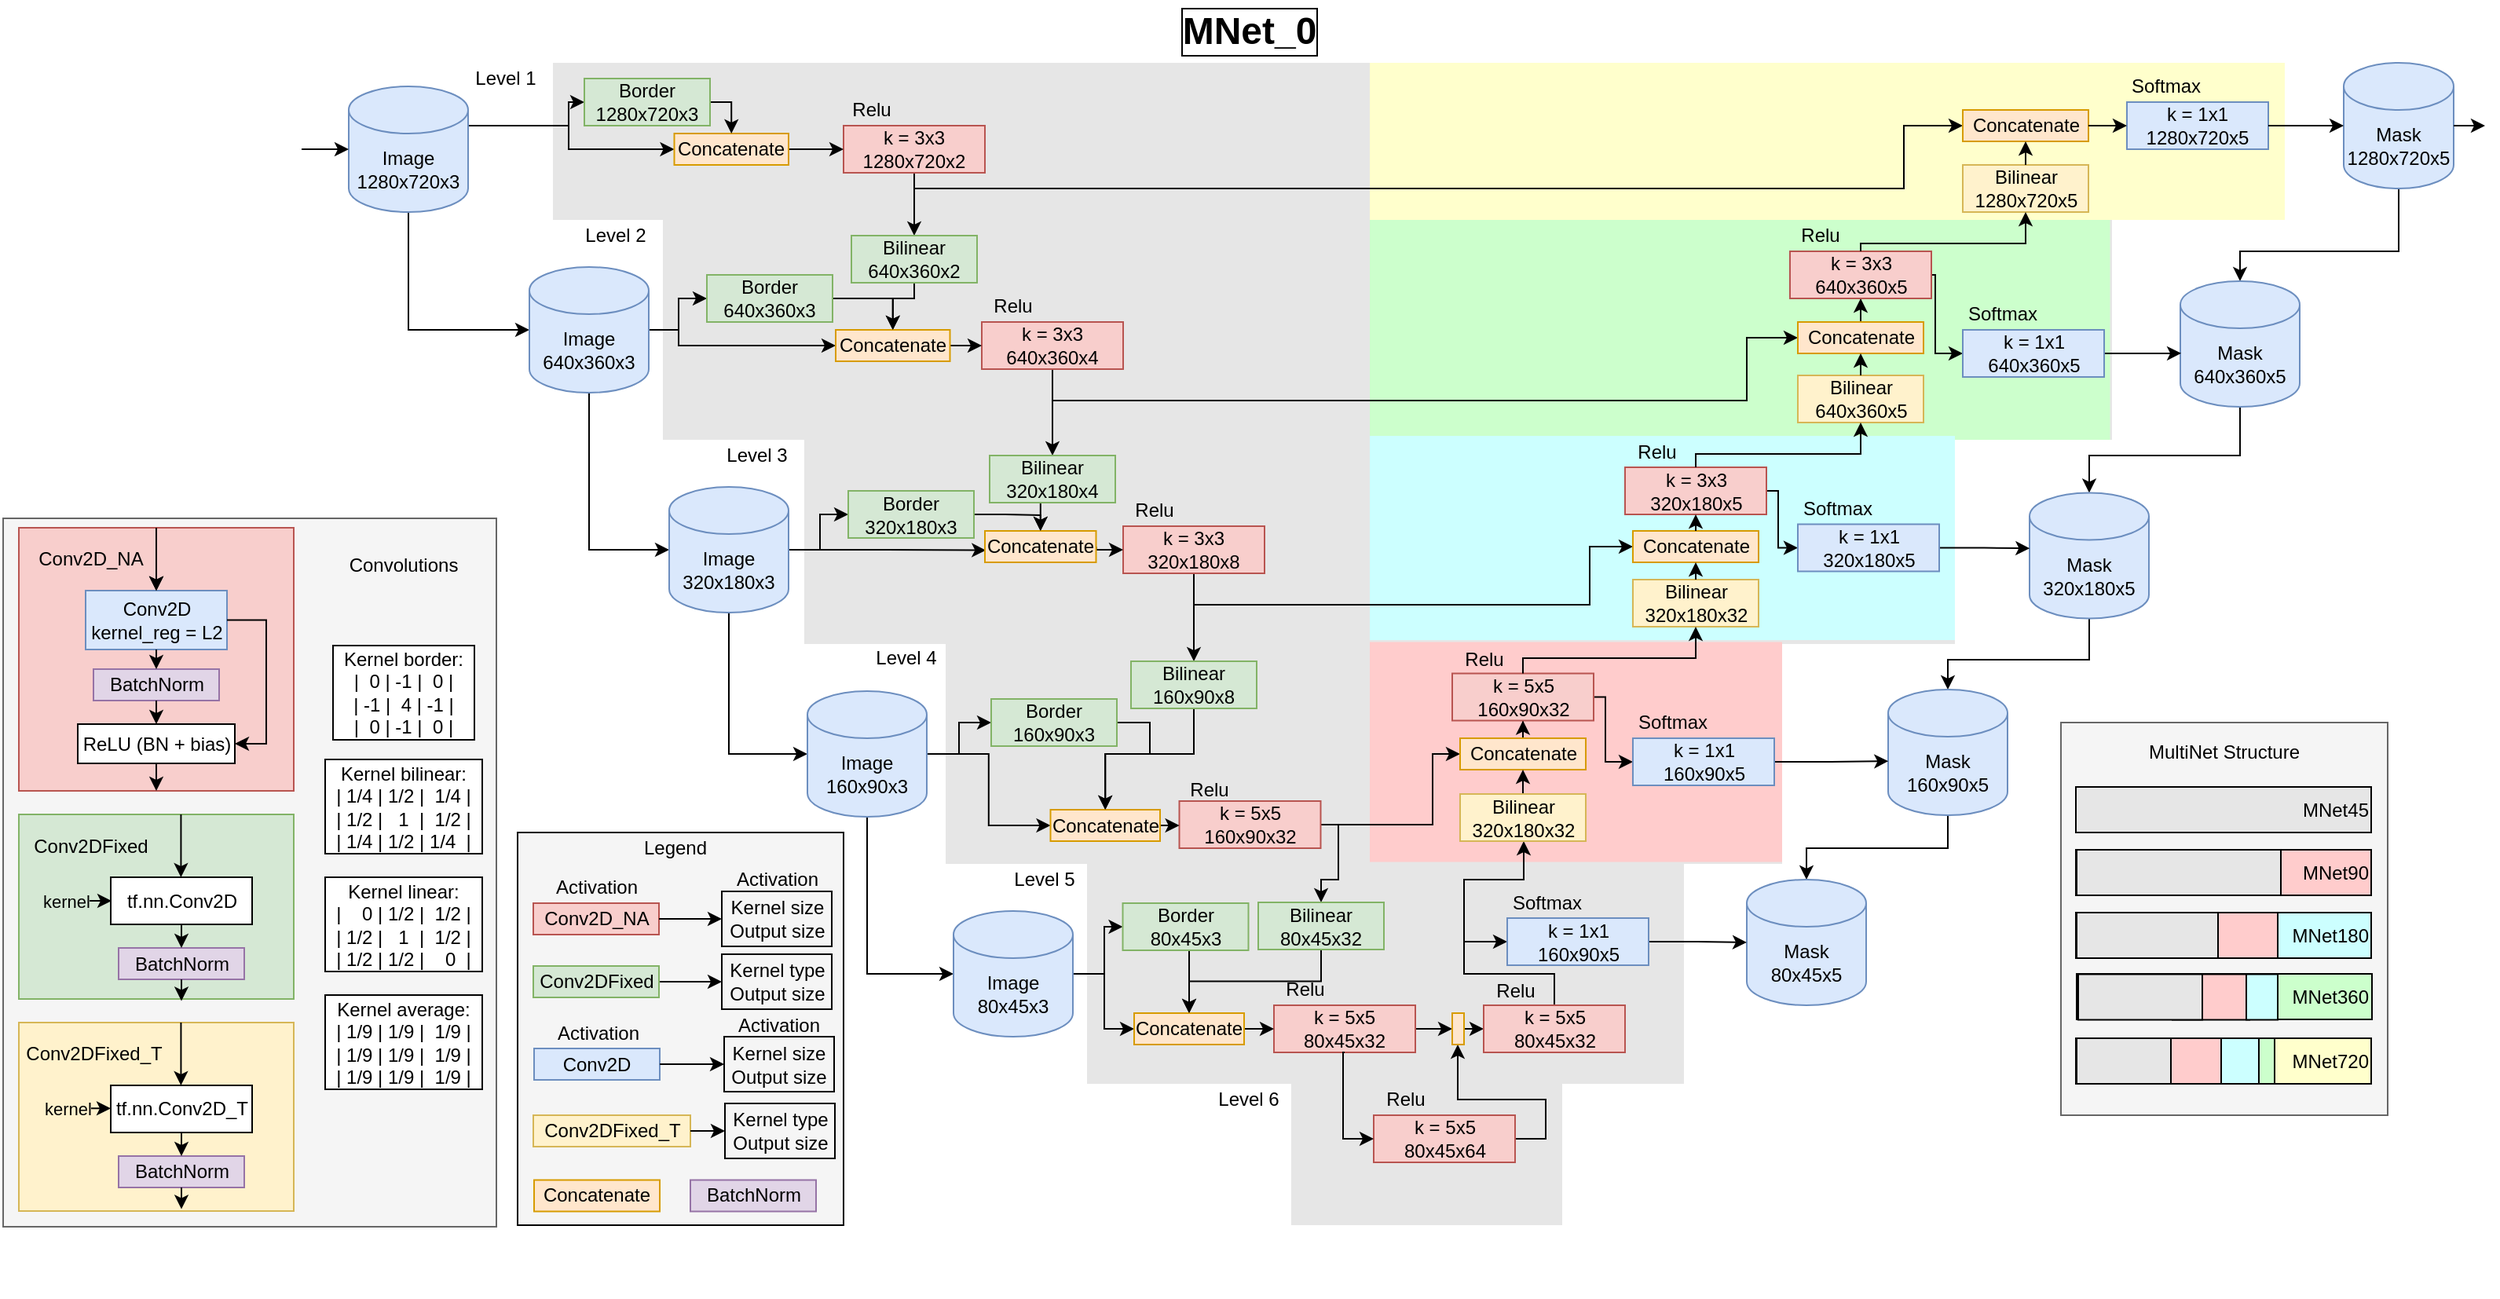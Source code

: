 <mxfile version="14.7.3" type="device"><diagram id="6I0OCvxSQrVGMHxT2VVA" name="Page-1"><mxGraphModel dx="2912" dy="22" grid="1" gridSize="10" guides="1" tooltips="1" connect="1" arrows="1" fold="1" page="1" pageScale="1" pageWidth="850" pageHeight="1100" math="0" shadow="0"><root><mxCell id="0"/><mxCell id="1" parent="0"/><mxCell id="SxgJXC8Ami52TEedLZ-b-19" value="" style="whiteSpace=wrap;html=1;strokeWidth=1;fontSize=14;fontColor=#333333;strokeColor=none;fillColor=#E6E6E6;" parent="1" vertex="1"><mxGeometry x="250" y="1190" width="1102.5" height="100" as="geometry"/></mxCell><mxCell id="Al8N62m-SubA0guhFj7M-119" value="" style="whiteSpace=wrap;html=1;strokeWidth=1;fontSize=14;fontColor=#333333;strokeColor=none;fillColor=#FFFFCC;" vertex="1" parent="1"><mxGeometry x="770" y="1190" width="582.5" height="100" as="geometry"/></mxCell><mxCell id="SxgJXC8Ami52TEedLZ-b-18" value="" style="whiteSpace=wrap;html=1;strokeWidth=1;fontSize=14;fontColor=#333333;strokeColor=none;fillColor=#E6E6E6;" parent="1" vertex="1"><mxGeometry x="320" y="1290" width="922.5" height="140" as="geometry"/></mxCell><mxCell id="Al8N62m-SubA0guhFj7M-117" value="" style="whiteSpace=wrap;html=1;strokeWidth=1;fontSize=14;fontColor=#333333;strokeColor=none;fillColor=#CCFFCC;" vertex="1" parent="1"><mxGeometry x="770" y="1290" width="471.25" height="140" as="geometry"/></mxCell><mxCell id="SxgJXC8Ami52TEedLZ-b-17" value="" style="whiteSpace=wrap;html=1;strokeWidth=1;fontSize=14;fontColor=#333333;strokeColor=none;fillColor=#E6E6E6;" parent="1" vertex="1"><mxGeometry x="410" y="1430" width="732.5" height="130" as="geometry"/></mxCell><mxCell id="Al8N62m-SubA0guhFj7M-115" value="" style="whiteSpace=wrap;html=1;strokeWidth=1;fontSize=14;fontColor=#333333;strokeColor=none;fillColor=#CCFFFF;" vertex="1" parent="1"><mxGeometry x="770" y="1427.5" width="372.5" height="130" as="geometry"/></mxCell><mxCell id="SxgJXC8Ami52TEedLZ-b-16" value="" style="whiteSpace=wrap;html=1;strokeWidth=1;fontSize=14;fontColor=#333333;strokeColor=none;fillColor=#E6E6E6;" parent="1" vertex="1"><mxGeometry x="500" y="1560" width="532.5" height="140" as="geometry"/></mxCell><mxCell id="Al8N62m-SubA0guhFj7M-111" value="" style="whiteSpace=wrap;html=1;strokeWidth=1;fontSize=14;fontColor=#333333;strokeColor=none;fillColor=#FFCCCC;" vertex="1" parent="1"><mxGeometry x="770" y="1558.75" width="262.5" height="140" as="geometry"/></mxCell><mxCell id="SxgJXC8Ami52TEedLZ-b-15" value="" style="whiteSpace=wrap;html=1;strokeWidth=1;fontSize=14;fontColor=#333333;strokeColor=none;fillColor=#E6E6E6;" parent="1" vertex="1"><mxGeometry x="590" y="1700" width="380" height="140" as="geometry"/></mxCell><mxCell id="SxgJXC8Ami52TEedLZ-b-149" style="edgeStyle=orthogonalEdgeStyle;rounded=0;orthogonalLoop=1;jettySize=auto;html=1;exitX=1;exitY=0.5;exitDx=0;exitDy=0;exitPerimeter=0;entryX=0;entryY=0.5;entryDx=0;entryDy=0;" parent="1" source="SxgJXC8Ami52TEedLZ-b-20" target="SxgJXC8Ami52TEedLZ-b-148" edge="1"><mxGeometry relative="1" as="geometry"><Array as="points"><mxPoint x="260" y="1230"/><mxPoint x="260" y="1215"/></Array></mxGeometry></mxCell><mxCell id="SxgJXC8Ami52TEedLZ-b-150" style="edgeStyle=orthogonalEdgeStyle;rounded=0;orthogonalLoop=1;jettySize=auto;html=1;exitX=1;exitY=0.5;exitDx=0;exitDy=0;exitPerimeter=0;entryX=0;entryY=0.5;entryDx=0;entryDy=0;" parent="1" source="SxgJXC8Ami52TEedLZ-b-20" target="SxgJXC8Ami52TEedLZ-b-137" edge="1"><mxGeometry relative="1" as="geometry"><Array as="points"><mxPoint x="260" y="1230"/><mxPoint x="260" y="1245"/></Array></mxGeometry></mxCell><mxCell id="SxgJXC8Ami52TEedLZ-b-188" style="edgeStyle=orthogonalEdgeStyle;rounded=0;orthogonalLoop=1;jettySize=auto;html=1;exitX=0.5;exitY=1;exitDx=0;exitDy=0;exitPerimeter=0;entryX=0;entryY=0.5;entryDx=0;entryDy=0;entryPerimeter=0;" parent="1" source="SxgJXC8Ami52TEedLZ-b-20" target="SxgJXC8Ami52TEedLZ-b-140" edge="1"><mxGeometry relative="1" as="geometry"/></mxCell><mxCell id="SxgJXC8Ami52TEedLZ-b-20" value="Image&lt;br&gt;1280x720x3" style="shape=cylinder3;whiteSpace=wrap;html=1;boundedLbl=1;backgroundOutline=1;size=15;fillColor=#dae8fc;strokeColor=#6c8ebf;" parent="1" vertex="1"><mxGeometry x="120" y="1205" width="76" height="80" as="geometry"/></mxCell><mxCell id="SxgJXC8Ami52TEedLZ-b-153" style="edgeStyle=orthogonalEdgeStyle;rounded=0;orthogonalLoop=1;jettySize=auto;html=1;exitX=0.5;exitY=1;exitDx=0;exitDy=0;entryX=0.5;entryY=0;entryDx=0;entryDy=0;" parent="1" source="SxgJXC8Ami52TEedLZ-b-23" target="SxgJXC8Ami52TEedLZ-b-29" edge="1"><mxGeometry relative="1" as="geometry"/></mxCell><mxCell id="SxgJXC8Ami52TEedLZ-b-154" style="edgeStyle=orthogonalEdgeStyle;rounded=0;orthogonalLoop=1;jettySize=auto;html=1;exitX=0.5;exitY=1;exitDx=0;exitDy=0;" parent="1" source="SxgJXC8Ami52TEedLZ-b-23" target="SxgJXC8Ami52TEedLZ-b-56" edge="1"><mxGeometry relative="1" as="geometry"><Array as="points"><mxPoint x="480" y="1270"/><mxPoint x="1110" y="1270"/><mxPoint x="1110" y="1230"/></Array></mxGeometry></mxCell><mxCell id="SxgJXC8Ami52TEedLZ-b-23" value="k = 3x3&lt;br&gt;1280x720x2" style="rounded=0;whiteSpace=wrap;html=1;fillColor=#f8cecc;strokeColor=#b85450;" parent="1" vertex="1"><mxGeometry x="435" y="1230" width="90" height="30" as="geometry"/></mxCell><mxCell id="SxgJXC8Ami52TEedLZ-b-161" style="edgeStyle=orthogonalEdgeStyle;rounded=0;orthogonalLoop=1;jettySize=auto;html=1;exitX=0.5;exitY=1;exitDx=0;exitDy=0;entryX=0.5;entryY=0;entryDx=0;entryDy=0;" parent="1" source="SxgJXC8Ami52TEedLZ-b-27" target="SxgJXC8Ami52TEedLZ-b-34" edge="1"><mxGeometry relative="1" as="geometry"/></mxCell><mxCell id="SxgJXC8Ami52TEedLZ-b-162" style="edgeStyle=orthogonalEdgeStyle;rounded=0;orthogonalLoop=1;jettySize=auto;html=1;exitX=0.5;exitY=1;exitDx=0;exitDy=0;entryX=0;entryY=0.5;entryDx=0;entryDy=0;" parent="1" source="SxgJXC8Ami52TEedLZ-b-27" target="SxgJXC8Ami52TEedLZ-b-50" edge="1"><mxGeometry relative="1" as="geometry"><Array as="points"><mxPoint x="568" y="1405"/><mxPoint x="1010" y="1405"/><mxPoint x="1010" y="1365"/></Array></mxGeometry></mxCell><mxCell id="SxgJXC8Ami52TEedLZ-b-27" value="k = 3x3&lt;br&gt;640x360x4" style="rounded=0;whiteSpace=wrap;html=1;fillColor=#f8cecc;strokeColor=#b85450;" parent="1" vertex="1"><mxGeometry x="523" y="1355" width="90" height="30" as="geometry"/></mxCell><mxCell id="SxgJXC8Ami52TEedLZ-b-158" style="edgeStyle=orthogonalEdgeStyle;rounded=0;orthogonalLoop=1;jettySize=auto;html=1;exitX=0.5;exitY=1;exitDx=0;exitDy=0;entryX=0.5;entryY=0;entryDx=0;entryDy=0;" parent="1" source="SxgJXC8Ami52TEedLZ-b-29" target="SxgJXC8Ami52TEedLZ-b-144" edge="1"><mxGeometry relative="1" as="geometry"><mxPoint x="480" y="1360" as="targetPoint"/><Array as="points"><mxPoint x="480" y="1340"/><mxPoint x="466" y="1340"/></Array></mxGeometry></mxCell><mxCell id="SxgJXC8Ami52TEedLZ-b-29" value="Bilinear&lt;br&gt;640x360x2" style="rounded=0;whiteSpace=wrap;html=1;fillColor=#d5e8d4;strokeColor=#82b366;" parent="1" vertex="1"><mxGeometry x="440" y="1300" width="80" height="30" as="geometry"/></mxCell><mxCell id="SxgJXC8Ami52TEedLZ-b-169" style="edgeStyle=orthogonalEdgeStyle;rounded=0;orthogonalLoop=1;jettySize=auto;html=1;exitX=0.5;exitY=1;exitDx=0;exitDy=0;entryX=0.5;entryY=0;entryDx=0;entryDy=0;" parent="1" source="SxgJXC8Ami52TEedLZ-b-32" target="SxgJXC8Ami52TEedLZ-b-39" edge="1"><mxGeometry relative="1" as="geometry"/></mxCell><mxCell id="SxgJXC8Ami52TEedLZ-b-170" style="edgeStyle=orthogonalEdgeStyle;rounded=0;orthogonalLoop=1;jettySize=auto;html=1;exitX=0.5;exitY=1;exitDx=0;exitDy=0;entryX=0;entryY=0.5;entryDx=0;entryDy=0;" parent="1" source="SxgJXC8Ami52TEedLZ-b-32" target="SxgJXC8Ami52TEedLZ-b-45" edge="1"><mxGeometry relative="1" as="geometry"><Array as="points"><mxPoint x="658" y="1535"/><mxPoint x="910" y="1535"/><mxPoint x="910" y="1498"/></Array></mxGeometry></mxCell><mxCell id="SxgJXC8Ami52TEedLZ-b-32" value="k = 3x3&lt;br&gt;320x180x8" style="rounded=0;whiteSpace=wrap;html=1;fillColor=#f8cecc;strokeColor=#b85450;" parent="1" vertex="1"><mxGeometry x="613" y="1485" width="90" height="30" as="geometry"/></mxCell><mxCell id="SxgJXC8Ami52TEedLZ-b-195" style="edgeStyle=orthogonalEdgeStyle;rounded=0;orthogonalLoop=1;jettySize=auto;html=1;exitX=0.5;exitY=1;exitDx=0;exitDy=0;entryX=0.5;entryY=0;entryDx=0;entryDy=0;" parent="1" source="SxgJXC8Ami52TEedLZ-b-34" target="SxgJXC8Ami52TEedLZ-b-145" edge="1"><mxGeometry relative="1" as="geometry"/></mxCell><mxCell id="SxgJXC8Ami52TEedLZ-b-34" value="Bilinear&lt;br&gt;320x180x4" style="rounded=0;whiteSpace=wrap;html=1;fillColor=#d5e8d4;strokeColor=#82b366;" parent="1" vertex="1"><mxGeometry x="528" y="1440" width="80" height="30" as="geometry"/></mxCell><mxCell id="SxgJXC8Ami52TEedLZ-b-178" style="edgeStyle=orthogonalEdgeStyle;rounded=0;orthogonalLoop=1;jettySize=auto;html=1;exitX=0.5;exitY=1;exitDx=0;exitDy=0;entryX=0.5;entryY=0;entryDx=0;entryDy=0;" parent="1" source="SxgJXC8Ami52TEedLZ-b-37" target="SxgJXC8Ami52TEedLZ-b-119" edge="1"><mxGeometry relative="1" as="geometry"><Array as="points"><mxPoint x="694" y="1675"/><mxPoint x="750" y="1675"/><mxPoint x="750" y="1710"/><mxPoint x="739" y="1710"/></Array></mxGeometry></mxCell><mxCell id="SxgJXC8Ami52TEedLZ-b-187" style="edgeStyle=orthogonalEdgeStyle;rounded=0;orthogonalLoop=1;jettySize=auto;html=1;exitX=1;exitY=0.5;exitDx=0;exitDy=0;entryX=0;entryY=0.5;entryDx=0;entryDy=0;" parent="1" source="SxgJXC8Ami52TEedLZ-b-37" target="SxgJXC8Ami52TEedLZ-b-42" edge="1"><mxGeometry relative="1" as="geometry"><Array as="points"><mxPoint x="810" y="1675"/><mxPoint x="810" y="1630"/></Array></mxGeometry></mxCell><mxCell id="SxgJXC8Ami52TEedLZ-b-37" value="k = 5x5&lt;br&gt;160x90x32" style="rounded=0;whiteSpace=wrap;html=1;fillColor=#f8cecc;strokeColor=#b85450;" parent="1" vertex="1"><mxGeometry x="648.75" y="1660" width="90" height="30" as="geometry"/></mxCell><mxCell id="SxgJXC8Ami52TEedLZ-b-175" style="edgeStyle=orthogonalEdgeStyle;rounded=0;orthogonalLoop=1;jettySize=auto;html=1;exitX=0.5;exitY=1;exitDx=0;exitDy=0;entryX=0.5;entryY=0;entryDx=0;entryDy=0;" parent="1" source="SxgJXC8Ami52TEedLZ-b-39" target="SxgJXC8Ami52TEedLZ-b-146" edge="1"><mxGeometry relative="1" as="geometry"><Array as="points"><mxPoint x="658" y="1630"/><mxPoint x="602" y="1630"/></Array></mxGeometry></mxCell><mxCell id="SxgJXC8Ami52TEedLZ-b-39" value="Bilinear&lt;br&gt;160x90x8" style="rounded=0;whiteSpace=wrap;html=1;fillColor=#d5e8d4;strokeColor=#82b366;" parent="1" vertex="1"><mxGeometry x="618" y="1571" width="80" height="30" as="geometry"/></mxCell><mxCell id="SxgJXC8Ami52TEedLZ-b-40" style="edgeStyle=orthogonalEdgeStyle;rounded=0;orthogonalLoop=1;jettySize=auto;html=1;exitX=1;exitY=0.5;exitDx=0;exitDy=0;entryX=0;entryY=0.5;entryDx=0;entryDy=0;" parent="1" source="SxgJXC8Ami52TEedLZ-b-41" target="SxgJXC8Ami52TEedLZ-b-121" edge="1"><mxGeometry relative="1" as="geometry"/></mxCell><mxCell id="SxgJXC8Ami52TEedLZ-b-41" value="k = 5x5&lt;br&gt;80x45x32" style="rounded=0;whiteSpace=wrap;html=1;fillColor=#f8cecc;strokeColor=#b85450;" parent="1" vertex="1"><mxGeometry x="709" y="1790" width="90" height="30" as="geometry"/></mxCell><mxCell id="Al8N62m-SubA0guhFj7M-18" style="edgeStyle=orthogonalEdgeStyle;rounded=0;orthogonalLoop=1;jettySize=auto;html=1;" edge="1" parent="1" source="SxgJXC8Ami52TEedLZ-b-42" target="SxgJXC8Ami52TEedLZ-b-43"><mxGeometry relative="1" as="geometry"/></mxCell><mxCell id="SxgJXC8Ami52TEedLZ-b-42" value="Concatenate" style="rounded=0;whiteSpace=wrap;html=1;fillColor=#ffe6cc;strokeColor=#d79b00;" parent="1" vertex="1"><mxGeometry x="827.5" y="1620" width="80" height="20" as="geometry"/></mxCell><mxCell id="Al8N62m-SubA0guhFj7M-21" style="edgeStyle=orthogonalEdgeStyle;rounded=0;orthogonalLoop=1;jettySize=auto;html=1;entryX=0;entryY=0.5;entryDx=0;entryDy=0;" edge="1" parent="1" source="SxgJXC8Ami52TEedLZ-b-43" target="Al8N62m-SubA0guhFj7M-19"><mxGeometry relative="1" as="geometry"><Array as="points"><mxPoint x="920" y="1594"/><mxPoint x="920" y="1635"/></Array></mxGeometry></mxCell><mxCell id="SxgJXC8Ami52TEedLZ-b-43" value="k = 5x5&lt;br&gt;160x90x32" style="rounded=0;whiteSpace=wrap;html=1;fillColor=#f8cecc;strokeColor=#b85450;" parent="1" vertex="1"><mxGeometry x="822.5" y="1578.75" width="90" height="30" as="geometry"/></mxCell><mxCell id="SxgJXC8Ami52TEedLZ-b-44" value="Bilinear&lt;br&gt;320x180x32" style="rounded=0;whiteSpace=wrap;html=1;fillColor=#fff2cc;strokeColor=#d6b656;" parent="1" vertex="1"><mxGeometry x="937.5" y="1519" width="80" height="30" as="geometry"/></mxCell><mxCell id="SxgJXC8Ami52TEedLZ-b-45" value="Concatenate" style="rounded=0;whiteSpace=wrap;html=1;fillColor=#ffe6cc;strokeColor=#d79b00;" parent="1" vertex="1"><mxGeometry x="937.5" y="1488" width="80" height="20" as="geometry"/></mxCell><mxCell id="Al8N62m-SubA0guhFj7M-15" style="edgeStyle=orthogonalEdgeStyle;rounded=0;orthogonalLoop=1;jettySize=auto;html=1;entryX=0;entryY=0.5;entryDx=0;entryDy=0;" edge="1" parent="1" source="SxgJXC8Ami52TEedLZ-b-47" target="Al8N62m-SubA0guhFj7M-13"><mxGeometry relative="1" as="geometry"><Array as="points"><mxPoint x="1030" y="1463"/><mxPoint x="1030" y="1499"/></Array></mxGeometry></mxCell><mxCell id="SxgJXC8Ami52TEedLZ-b-47" value="k = 3x3&lt;br&gt;320x180x5" style="rounded=0;whiteSpace=wrap;html=1;fillColor=#f8cecc;strokeColor=#b85450;" parent="1" vertex="1"><mxGeometry x="932.5" y="1447.5" width="90" height="30" as="geometry"/></mxCell><mxCell id="SxgJXC8Ami52TEedLZ-b-48" style="edgeStyle=orthogonalEdgeStyle;rounded=0;orthogonalLoop=1;jettySize=auto;html=1;exitX=0.5;exitY=0;exitDx=0;exitDy=0;entryX=0.5;entryY=1;entryDx=0;entryDy=0;" parent="1" source="SxgJXC8Ami52TEedLZ-b-43" target="SxgJXC8Ami52TEedLZ-b-44" edge="1"><mxGeometry x="22.5" y="1150" as="geometry"><Array as="points"><mxPoint x="867" y="1569"/><mxPoint x="977" y="1569"/></Array></mxGeometry></mxCell><mxCell id="SxgJXC8Ami52TEedLZ-b-49" value="Bilinear&lt;br&gt;640x360x5" style="rounded=0;whiteSpace=wrap;html=1;fillColor=#fff2cc;strokeColor=#d6b656;" parent="1" vertex="1"><mxGeometry x="1042.5" y="1389" width="80" height="30" as="geometry"/></mxCell><mxCell id="Al8N62m-SubA0guhFj7M-7" style="edgeStyle=orthogonalEdgeStyle;rounded=0;orthogonalLoop=1;jettySize=auto;html=1;entryX=0.5;entryY=1;entryDx=0;entryDy=0;" edge="1" parent="1" source="SxgJXC8Ami52TEedLZ-b-50" target="SxgJXC8Ami52TEedLZ-b-52"><mxGeometry relative="1" as="geometry"/></mxCell><mxCell id="SxgJXC8Ami52TEedLZ-b-50" value="Concatenate" style="rounded=0;whiteSpace=wrap;html=1;fillColor=#ffe6cc;strokeColor=#d79b00;" parent="1" vertex="1"><mxGeometry x="1042.5" y="1355" width="80" height="20" as="geometry"/></mxCell><mxCell id="SxgJXC8Ami52TEedLZ-b-51" style="edgeStyle=orthogonalEdgeStyle;curved=1;rounded=0;orthogonalLoop=1;jettySize=auto;html=1;exitX=0.5;exitY=0;exitDx=0;exitDy=0;entryX=0.5;entryY=1;entryDx=0;entryDy=0;labelBackgroundColor=#FFF2CC;" parent="1" source="SxgJXC8Ami52TEedLZ-b-44" target="SxgJXC8Ami52TEedLZ-b-45" edge="1"><mxGeometry x="22.5" y="1150" as="geometry"/></mxCell><mxCell id="Al8N62m-SubA0guhFj7M-10" style="edgeStyle=orthogonalEdgeStyle;rounded=0;orthogonalLoop=1;jettySize=auto;html=1;entryX=0;entryY=0.5;entryDx=0;entryDy=0;" edge="1" parent="1" source="SxgJXC8Ami52TEedLZ-b-52" target="Al8N62m-SubA0guhFj7M-8"><mxGeometry relative="1" as="geometry"><Array as="points"><mxPoint x="1130" y="1325"/><mxPoint x="1130" y="1375"/></Array></mxGeometry></mxCell><mxCell id="SxgJXC8Ami52TEedLZ-b-52" value="k = 3x3&lt;br&gt;640x360x5" style="rounded=0;whiteSpace=wrap;html=1;fillColor=#f8cecc;strokeColor=#b85450;" parent="1" vertex="1"><mxGeometry x="1037.5" y="1310" width="90" height="30" as="geometry"/></mxCell><mxCell id="SxgJXC8Ami52TEedLZ-b-53" style="edgeStyle=orthogonalEdgeStyle;rounded=0;orthogonalLoop=1;jettySize=auto;html=1;exitX=0.5;exitY=0;exitDx=0;exitDy=0;entryX=0.5;entryY=1;entryDx=0;entryDy=0;" parent="1" source="SxgJXC8Ami52TEedLZ-b-45" target="SxgJXC8Ami52TEedLZ-b-47" edge="1"><mxGeometry x="22.5" y="1150" as="geometry"/></mxCell><mxCell id="SxgJXC8Ami52TEedLZ-b-54" value="Bilinear&lt;br&gt;1280x720x5" style="rounded=0;whiteSpace=wrap;html=1;fillColor=#fff2cc;strokeColor=#d6b656;" parent="1" vertex="1"><mxGeometry x="1147.5" y="1255" width="80" height="30" as="geometry"/></mxCell><mxCell id="SxgJXC8Ami52TEedLZ-b-55" style="edgeStyle=orthogonalEdgeStyle;rounded=0;orthogonalLoop=1;jettySize=auto;html=1;exitX=0.5;exitY=0;exitDx=0;exitDy=0;entryX=0.5;entryY=1;entryDx=0;entryDy=0;" parent="1" source="SxgJXC8Ami52TEedLZ-b-47" target="SxgJXC8Ami52TEedLZ-b-49" edge="1"><mxGeometry x="22.5" y="1150" as="geometry"><Array as="points"><mxPoint x="978" y="1439"/><mxPoint x="1083" y="1439"/></Array></mxGeometry></mxCell><mxCell id="SxgJXC8Ami52TEedLZ-b-56" value="Concatenate" style="rounded=0;whiteSpace=wrap;html=1;fillColor=#ffe6cc;strokeColor=#d79b00;" parent="1" vertex="1"><mxGeometry x="1147.5" y="1220" width="80" height="20" as="geometry"/></mxCell><mxCell id="SxgJXC8Ami52TEedLZ-b-57" value="k = 1x1&lt;br&gt;1280x720x5" style="rounded=0;whiteSpace=wrap;html=1;fillColor=#dae8fc;strokeColor=#6c8ebf;" parent="1" vertex="1"><mxGeometry x="1252" y="1215" width="90" height="30" as="geometry"/></mxCell><mxCell id="SxgJXC8Ami52TEedLZ-b-58" style="edgeStyle=orthogonalEdgeStyle;curved=1;rounded=0;orthogonalLoop=1;jettySize=auto;html=1;exitX=0.5;exitY=0;exitDx=0;exitDy=0;entryX=0.5;entryY=1;entryDx=0;entryDy=0;labelBackgroundColor=#FFF2CC;" parent="1" source="SxgJXC8Ami52TEedLZ-b-49" target="SxgJXC8Ami52TEedLZ-b-50" edge="1"><mxGeometry x="22.5" y="1150" as="geometry"/></mxCell><mxCell id="Al8N62m-SubA0guhFj7M-12" style="edgeStyle=orthogonalEdgeStyle;rounded=0;orthogonalLoop=1;jettySize=auto;html=1;" edge="1" parent="1" source="SxgJXC8Ami52TEedLZ-b-59" target="Al8N62m-SubA0guhFj7M-1"><mxGeometry relative="1" as="geometry"><Array as="points"><mxPoint x="1425" y="1310"/><mxPoint x="1324" y="1310"/></Array></mxGeometry></mxCell><mxCell id="SxgJXC8Ami52TEedLZ-b-59" value="Mask&lt;br&gt;1280x720x5" style="shape=cylinder3;whiteSpace=wrap;html=1;boundedLbl=1;backgroundOutline=1;size=15;fillColor=#dae8fc;strokeColor=#6c8ebf;" parent="1" vertex="1"><mxGeometry x="1390" y="1190" width="70" height="80" as="geometry"/></mxCell><mxCell id="SxgJXC8Ami52TEedLZ-b-60" value="Level 1" style="text;html=1;strokeColor=none;fillColor=none;align=center;verticalAlign=middle;whiteSpace=wrap;rounded=0;" parent="1" vertex="1"><mxGeometry x="180" y="1190" width="80" height="20" as="geometry"/></mxCell><mxCell id="SxgJXC8Ami52TEedLZ-b-61" value="Level 2" style="text;html=1;strokeColor=none;fillColor=none;align=center;verticalAlign=middle;whiteSpace=wrap;rounded=0;" parent="1" vertex="1"><mxGeometry x="250" y="1290" width="80" height="20" as="geometry"/></mxCell><mxCell id="SxgJXC8Ami52TEedLZ-b-62" value="Level 3" style="text;html=1;strokeColor=none;fillColor=none;align=center;verticalAlign=middle;whiteSpace=wrap;rounded=0;" parent="1" vertex="1"><mxGeometry x="340" y="1430" width="80" height="20" as="geometry"/></mxCell><mxCell id="SxgJXC8Ami52TEedLZ-b-63" value="Level 4" style="text;html=1;strokeColor=none;fillColor=none;align=center;verticalAlign=middle;whiteSpace=wrap;rounded=0;" parent="1" vertex="1"><mxGeometry x="435" y="1558.75" width="80" height="20" as="geometry"/></mxCell><mxCell id="SxgJXC8Ami52TEedLZ-b-64" value="Level 5" style="text;html=1;strokeColor=none;fillColor=none;align=center;verticalAlign=middle;whiteSpace=wrap;rounded=0;" parent="1" vertex="1"><mxGeometry x="523" y="1700" width="80" height="20" as="geometry"/></mxCell><mxCell id="SxgJXC8Ami52TEedLZ-b-65" value="&lt;span style=&quot;background-color: rgb(255 , 255 , 255)&quot;&gt;MNet_0&lt;/span&gt;" style="text;strokeColor=none;html=1;fontSize=24;fontStyle=1;verticalAlign=middle;align=center;rounded=0;labelBorderColor=#000000;" parent="1" vertex="1"><mxGeometry x="-102" y="1150" width="1590" height="40" as="geometry"/></mxCell><mxCell id="SxgJXC8Ami52TEedLZ-b-80" style="edgeStyle=orthogonalEdgeStyle;rounded=0;orthogonalLoop=1;jettySize=auto;html=1;exitX=0.5;exitY=0;exitDx=0;exitDy=0;entryX=0.5;entryY=1;entryDx=0;entryDy=0;" parent="1" source="SxgJXC8Ami52TEedLZ-b-52" target="SxgJXC8Ami52TEedLZ-b-54" edge="1"><mxGeometry x="22.5" y="1150" as="geometry"><Array as="points"><mxPoint x="1082" y="1305"/><mxPoint x="1187" y="1305"/></Array></mxGeometry></mxCell><mxCell id="SxgJXC8Ami52TEedLZ-b-86" value="Relu" style="text;html=1;strokeColor=none;fillColor=none;align=center;verticalAlign=middle;whiteSpace=wrap;rounded=0;" parent="1" vertex="1"><mxGeometry x="613" y="1465" width="40" height="20" as="geometry"/></mxCell><mxCell id="SxgJXC8Ami52TEedLZ-b-87" value="Relu" style="text;html=1;strokeColor=none;fillColor=none;align=center;verticalAlign=middle;whiteSpace=wrap;rounded=0;" parent="1" vertex="1"><mxGeometry x="523" y="1335" width="40" height="20" as="geometry"/></mxCell><mxCell id="SxgJXC8Ami52TEedLZ-b-88" value="Relu" style="text;html=1;strokeColor=none;fillColor=none;align=center;verticalAlign=middle;whiteSpace=wrap;rounded=0;" parent="1" vertex="1"><mxGeometry x="433" y="1210" width="40" height="20" as="geometry"/></mxCell><mxCell id="SxgJXC8Ami52TEedLZ-b-89" value="Relu" style="text;html=1;strokeColor=none;fillColor=none;align=center;verticalAlign=middle;whiteSpace=wrap;rounded=0;" parent="1" vertex="1"><mxGeometry x="647.75" y="1640" width="40" height="25" as="geometry"/></mxCell><mxCell id="SxgJXC8Ami52TEedLZ-b-90" value="Relu" style="text;html=1;strokeColor=none;fillColor=none;align=center;verticalAlign=middle;whiteSpace=wrap;rounded=0;" parent="1" vertex="1"><mxGeometry x="709" y="1770" width="40" height="20" as="geometry"/></mxCell><mxCell id="SxgJXC8Ami52TEedLZ-b-91" value="Relu" style="text;html=1;strokeColor=none;fillColor=none;align=center;verticalAlign=middle;whiteSpace=wrap;rounded=0;" parent="1" vertex="1"><mxGeometry x="822.5" y="1560" width="40" height="20" as="geometry"/></mxCell><mxCell id="SxgJXC8Ami52TEedLZ-b-92" value="Relu" style="text;html=1;strokeColor=none;fillColor=none;align=center;verticalAlign=middle;whiteSpace=wrap;rounded=0;" parent="1" vertex="1"><mxGeometry x="932.5" y="1427.5" width="40" height="20" as="geometry"/></mxCell><mxCell id="SxgJXC8Ami52TEedLZ-b-93" value="Relu" style="text;html=1;strokeColor=none;fillColor=none;align=center;verticalAlign=middle;whiteSpace=wrap;rounded=0;" parent="1" vertex="1"><mxGeometry x="1036.5" y="1290" width="40" height="20" as="geometry"/></mxCell><mxCell id="SxgJXC8Ami52TEedLZ-b-94" value="Softmax" style="text;html=1;strokeColor=none;fillColor=none;align=center;verticalAlign=middle;whiteSpace=wrap;rounded=0;" parent="1" vertex="1"><mxGeometry x="1252" y="1195" width="50" height="20" as="geometry"/></mxCell><mxCell id="SxgJXC8Ami52TEedLZ-b-108" style="edgeStyle=orthogonalEdgeStyle;curved=1;rounded=0;orthogonalLoop=1;jettySize=auto;html=1;exitX=0.5;exitY=0;exitDx=0;exitDy=0;labelBackgroundColor=#FFF2CC;" parent="1" source="SxgJXC8Ami52TEedLZ-b-54" target="SxgJXC8Ami52TEedLZ-b-56" edge="1"><mxGeometry x="22.5" y="1150" as="geometry"/></mxCell><mxCell id="SxgJXC8Ami52TEedLZ-b-109" style="edgeStyle=orthogonalEdgeStyle;rounded=0;orthogonalLoop=1;jettySize=auto;html=1;exitX=1;exitY=0.5;exitDx=0;exitDy=0;entryX=0;entryY=0.5;entryDx=0;entryDy=0;" parent="1" source="SxgJXC8Ami52TEedLZ-b-56" target="SxgJXC8Ami52TEedLZ-b-57" edge="1"><mxGeometry x="22.5" y="1150" as="geometry"/></mxCell><mxCell id="SxgJXC8Ami52TEedLZ-b-110" style="edgeStyle=orthogonalEdgeStyle;rounded=0;orthogonalLoop=1;jettySize=auto;html=1;exitX=1;exitY=0.5;exitDx=0;exitDy=0;entryX=0;entryY=0.5;entryDx=0;entryDy=0;entryPerimeter=0;" parent="1" source="SxgJXC8Ami52TEedLZ-b-57" target="SxgJXC8Ami52TEedLZ-b-59" edge="1"><mxGeometry x="22.5" y="1150" as="geometry"/></mxCell><mxCell id="SxgJXC8Ami52TEedLZ-b-113" value="" style="whiteSpace=wrap;html=1;strokeWidth=1;fontSize=14;fontColor=#333333;strokeColor=none;fillColor=#E6E6E6;" parent="1" vertex="1"><mxGeometry x="720" y="1840" width="172.5" height="90" as="geometry"/></mxCell><mxCell id="SxgJXC8Ami52TEedLZ-b-114" style="edgeStyle=orthogonalEdgeStyle;rounded=0;orthogonalLoop=1;jettySize=auto;html=1;exitX=1;exitY=0.5;exitDx=0;exitDy=0;entryX=0.5;entryY=1;entryDx=0;entryDy=0;" parent="1" source="SxgJXC8Ami52TEedLZ-b-115" target="SxgJXC8Ami52TEedLZ-b-121" edge="1"><mxGeometry relative="1" as="geometry"><Array as="points"><mxPoint x="882" y="1875"/><mxPoint x="882" y="1850"/><mxPoint x="826" y="1850"/><mxPoint x="826" y="1815"/></Array></mxGeometry></mxCell><mxCell id="SxgJXC8Ami52TEedLZ-b-115" value="k = 5x5&lt;br&gt;80x45x64" style="rounded=0;whiteSpace=wrap;html=1;fillColor=#f8cecc;strokeColor=#b85450;" parent="1" vertex="1"><mxGeometry x="772.5" y="1860" width="90" height="30" as="geometry"/></mxCell><mxCell id="SxgJXC8Ami52TEedLZ-b-116" value="Level 6" style="text;html=1;strokeColor=none;fillColor=none;align=center;verticalAlign=middle;whiteSpace=wrap;rounded=0;" parent="1" vertex="1"><mxGeometry x="653" y="1840" width="80" height="20" as="geometry"/></mxCell><mxCell id="SxgJXC8Ami52TEedLZ-b-117" value="Relu" style="text;html=1;strokeColor=none;fillColor=none;align=center;verticalAlign=middle;whiteSpace=wrap;rounded=0;" parent="1" vertex="1"><mxGeometry x="772.5" y="1840" width="40" height="20" as="geometry"/></mxCell><mxCell id="SxgJXC8Ami52TEedLZ-b-198" style="edgeStyle=orthogonalEdgeStyle;rounded=0;orthogonalLoop=1;jettySize=auto;html=1;exitX=0.5;exitY=1;exitDx=0;exitDy=0;entryX=0.5;entryY=0;entryDx=0;entryDy=0;" parent="1" source="SxgJXC8Ami52TEedLZ-b-119" target="SxgJXC8Ami52TEedLZ-b-147" edge="1"><mxGeometry relative="1" as="geometry"/></mxCell><mxCell id="SxgJXC8Ami52TEedLZ-b-119" value="Bilinear&lt;br&gt;80x45x32" style="rounded=0;whiteSpace=wrap;html=1;fillColor=#d5e8d4;strokeColor=#82b366;" parent="1" vertex="1"><mxGeometry x="699" y="1724.5" width="80" height="30" as="geometry"/></mxCell><mxCell id="SxgJXC8Ami52TEedLZ-b-120" style="edgeStyle=orthogonalEdgeStyle;rounded=0;orthogonalLoop=1;jettySize=auto;html=1;exitX=1;exitY=0.5;exitDx=0;exitDy=0;entryX=0;entryY=0.5;entryDx=0;entryDy=0;" parent="1" source="SxgJXC8Ami52TEedLZ-b-121" target="SxgJXC8Ami52TEedLZ-b-123" edge="1"><mxGeometry relative="1" as="geometry"/></mxCell><mxCell id="SxgJXC8Ami52TEedLZ-b-121" value="" style="rounded=0;whiteSpace=wrap;html=1;fillColor=#ffe6cc;strokeColor=#d79b00;" parent="1" vertex="1"><mxGeometry x="822.5" y="1795" width="7.5" height="20" as="geometry"/></mxCell><mxCell id="Al8N62m-SubA0guhFj7M-28" style="edgeStyle=orthogonalEdgeStyle;rounded=0;orthogonalLoop=1;jettySize=auto;html=1;exitX=0.5;exitY=0;exitDx=0;exitDy=0;" edge="1" parent="1" source="SxgJXC8Ami52TEedLZ-b-123" target="SxgJXC8Ami52TEedLZ-b-125"><mxGeometry relative="1" as="geometry"><Array as="points"><mxPoint x="888" y="1770"/><mxPoint x="830" y="1770"/><mxPoint x="830" y="1710"/><mxPoint x="868" y="1710"/></Array></mxGeometry></mxCell><mxCell id="Al8N62m-SubA0guhFj7M-30" style="edgeStyle=orthogonalEdgeStyle;rounded=0;orthogonalLoop=1;jettySize=auto;html=1;entryX=0;entryY=0.5;entryDx=0;entryDy=0;" edge="1" parent="1" source="SxgJXC8Ami52TEedLZ-b-123" target="Al8N62m-SubA0guhFj7M-24"><mxGeometry relative="1" as="geometry"><Array as="points"><mxPoint x="888" y="1770"/><mxPoint x="830" y="1770"/><mxPoint x="830" y="1750"/></Array></mxGeometry></mxCell><mxCell id="SxgJXC8Ami52TEedLZ-b-123" value="k = 5x5&lt;br&gt;80x45x32" style="rounded=0;whiteSpace=wrap;html=1;fillColor=#f8cecc;strokeColor=#b85450;" parent="1" vertex="1"><mxGeometry x="842.5" y="1790" width="90" height="30" as="geometry"/></mxCell><mxCell id="SxgJXC8Ami52TEedLZ-b-124" style="edgeStyle=orthogonalEdgeStyle;rounded=0;orthogonalLoop=1;jettySize=auto;html=1;exitX=0.5;exitY=0;exitDx=0;exitDy=0;entryX=0.5;entryY=1;entryDx=0;entryDy=0;" parent="1" source="SxgJXC8Ami52TEedLZ-b-125" target="SxgJXC8Ami52TEedLZ-b-42" edge="1"><mxGeometry relative="1" as="geometry"/></mxCell><mxCell id="SxgJXC8Ami52TEedLZ-b-125" value="Bilinear&lt;br&gt;320x180x32" style="rounded=0;whiteSpace=wrap;html=1;fillColor=#fff2cc;strokeColor=#d6b656;" parent="1" vertex="1"><mxGeometry x="827.5" y="1655.5" width="80" height="30" as="geometry"/></mxCell><mxCell id="SxgJXC8Ami52TEedLZ-b-126" value="Relu" style="text;html=1;strokeColor=none;fillColor=none;align=center;verticalAlign=middle;whiteSpace=wrap;rounded=0;" parent="1" vertex="1"><mxGeometry x="842.5" y="1771.25" width="40" height="20" as="geometry"/></mxCell><mxCell id="SxgJXC8Ami52TEedLZ-b-127" style="edgeStyle=orthogonalEdgeStyle;rounded=0;orthogonalLoop=1;jettySize=auto;html=1;exitX=0.5;exitY=1;exitDx=0;exitDy=0;entryX=0;entryY=0.5;entryDx=0;entryDy=0;" parent="1" source="SxgJXC8Ami52TEedLZ-b-41" target="SxgJXC8Ami52TEedLZ-b-115" edge="1"><mxGeometry relative="1" as="geometry"><Array as="points"><mxPoint x="753" y="1820"/><mxPoint x="753" y="1875"/></Array></mxGeometry></mxCell><mxCell id="SxgJXC8Ami52TEedLZ-b-152" style="edgeStyle=orthogonalEdgeStyle;rounded=0;orthogonalLoop=1;jettySize=auto;html=1;exitX=1;exitY=0.5;exitDx=0;exitDy=0;entryX=0;entryY=0.5;entryDx=0;entryDy=0;" parent="1" source="SxgJXC8Ami52TEedLZ-b-137" target="SxgJXC8Ami52TEedLZ-b-23" edge="1"><mxGeometry relative="1" as="geometry"/></mxCell><mxCell id="SxgJXC8Ami52TEedLZ-b-137" value="Concatenate" style="rounded=0;whiteSpace=wrap;html=1;fillColor=#ffe6cc;strokeColor=#d79b00;" parent="1" vertex="1"><mxGeometry x="327.25" y="1235" width="72.75" height="20" as="geometry"/></mxCell><mxCell id="SxgJXC8Ami52TEedLZ-b-156" style="edgeStyle=orthogonalEdgeStyle;rounded=0;orthogonalLoop=1;jettySize=auto;html=1;exitX=1;exitY=0.5;exitDx=0;exitDy=0;exitPerimeter=0;entryX=0;entryY=0.5;entryDx=0;entryDy=0;" parent="1" source="SxgJXC8Ami52TEedLZ-b-140" target="SxgJXC8Ami52TEedLZ-b-155" edge="1"><mxGeometry relative="1" as="geometry"><Array as="points"><mxPoint x="330" y="1360"/><mxPoint x="330" y="1340"/></Array></mxGeometry></mxCell><mxCell id="SxgJXC8Ami52TEedLZ-b-159" style="edgeStyle=orthogonalEdgeStyle;rounded=0;orthogonalLoop=1;jettySize=auto;html=1;exitX=1;exitY=0.5;exitDx=0;exitDy=0;exitPerimeter=0;entryX=0;entryY=0.5;entryDx=0;entryDy=0;" parent="1" source="SxgJXC8Ami52TEedLZ-b-140" target="SxgJXC8Ami52TEedLZ-b-144" edge="1"><mxGeometry relative="1" as="geometry"><Array as="points"><mxPoint x="330" y="1360"/><mxPoint x="330" y="1370"/></Array></mxGeometry></mxCell><mxCell id="SxgJXC8Ami52TEedLZ-b-189" style="edgeStyle=orthogonalEdgeStyle;rounded=0;orthogonalLoop=1;jettySize=auto;html=1;exitX=0.5;exitY=1;exitDx=0;exitDy=0;exitPerimeter=0;entryX=0;entryY=0.5;entryDx=0;entryDy=0;entryPerimeter=0;" parent="1" source="SxgJXC8Ami52TEedLZ-b-140" target="SxgJXC8Ami52TEedLZ-b-141" edge="1"><mxGeometry relative="1" as="geometry"/></mxCell><mxCell id="SxgJXC8Ami52TEedLZ-b-140" value="Image&lt;br&gt;640x360x3" style="shape=cylinder3;whiteSpace=wrap;html=1;boundedLbl=1;backgroundOutline=1;size=15;fillColor=#dae8fc;strokeColor=#6c8ebf;" parent="1" vertex="1"><mxGeometry x="235" y="1320" width="76" height="80" as="geometry"/></mxCell><mxCell id="SxgJXC8Ami52TEedLZ-b-164" style="edgeStyle=orthogonalEdgeStyle;rounded=0;orthogonalLoop=1;jettySize=auto;html=1;exitX=1;exitY=0.5;exitDx=0;exitDy=0;exitPerimeter=0;entryX=0;entryY=0.5;entryDx=0;entryDy=0;" parent="1" source="SxgJXC8Ami52TEedLZ-b-141" target="SxgJXC8Ami52TEedLZ-b-163" edge="1"><mxGeometry relative="1" as="geometry"/></mxCell><mxCell id="SxgJXC8Ami52TEedLZ-b-190" style="edgeStyle=orthogonalEdgeStyle;rounded=0;orthogonalLoop=1;jettySize=auto;html=1;exitX=0.5;exitY=1;exitDx=0;exitDy=0;exitPerimeter=0;entryX=0;entryY=0.5;entryDx=0;entryDy=0;entryPerimeter=0;" parent="1" source="SxgJXC8Ami52TEedLZ-b-141" target="SxgJXC8Ami52TEedLZ-b-142" edge="1"><mxGeometry relative="1" as="geometry"/></mxCell><mxCell id="SxgJXC8Ami52TEedLZ-b-194" style="edgeStyle=orthogonalEdgeStyle;rounded=0;orthogonalLoop=1;jettySize=auto;html=1;exitX=1;exitY=0.5;exitDx=0;exitDy=0;exitPerimeter=0;entryX=0.009;entryY=0.617;entryDx=0;entryDy=0;entryPerimeter=0;" parent="1" source="SxgJXC8Ami52TEedLZ-b-141" target="SxgJXC8Ami52TEedLZ-b-145" edge="1"><mxGeometry relative="1" as="geometry"/></mxCell><mxCell id="SxgJXC8Ami52TEedLZ-b-141" value="Image&lt;br&gt;320x180x3" style="shape=cylinder3;whiteSpace=wrap;html=1;boundedLbl=1;backgroundOutline=1;size=15;fillColor=#dae8fc;strokeColor=#6c8ebf;" parent="1" vertex="1"><mxGeometry x="324" y="1460" width="76" height="80" as="geometry"/></mxCell><mxCell id="SxgJXC8Ami52TEedLZ-b-172" style="edgeStyle=orthogonalEdgeStyle;rounded=0;orthogonalLoop=1;jettySize=auto;html=1;exitX=1;exitY=0.5;exitDx=0;exitDy=0;exitPerimeter=0;entryX=0;entryY=0.5;entryDx=0;entryDy=0;" parent="1" source="SxgJXC8Ami52TEedLZ-b-142" target="SxgJXC8Ami52TEedLZ-b-171" edge="1"><mxGeometry relative="1" as="geometry"/></mxCell><mxCell id="SxgJXC8Ami52TEedLZ-b-173" style="edgeStyle=orthogonalEdgeStyle;rounded=0;orthogonalLoop=1;jettySize=auto;html=1;exitX=1;exitY=0.5;exitDx=0;exitDy=0;exitPerimeter=0;entryX=0;entryY=0.5;entryDx=0;entryDy=0;" parent="1" source="SxgJXC8Ami52TEedLZ-b-142" target="SxgJXC8Ami52TEedLZ-b-146" edge="1"><mxGeometry relative="1" as="geometry"/></mxCell><mxCell id="SxgJXC8Ami52TEedLZ-b-191" style="edgeStyle=orthogonalEdgeStyle;rounded=0;orthogonalLoop=1;jettySize=auto;html=1;exitX=0.5;exitY=1;exitDx=0;exitDy=0;exitPerimeter=0;entryX=0;entryY=0.5;entryDx=0;entryDy=0;entryPerimeter=0;" parent="1" source="SxgJXC8Ami52TEedLZ-b-142" target="SxgJXC8Ami52TEedLZ-b-143" edge="1"><mxGeometry relative="1" as="geometry"/></mxCell><mxCell id="SxgJXC8Ami52TEedLZ-b-142" value="Image&lt;br&gt;160x90x3" style="shape=cylinder3;whiteSpace=wrap;html=1;boundedLbl=1;backgroundOutline=1;size=15;fillColor=#dae8fc;strokeColor=#6c8ebf;" parent="1" vertex="1"><mxGeometry x="412" y="1590" width="76" height="80" as="geometry"/></mxCell><mxCell id="SxgJXC8Ami52TEedLZ-b-180" style="edgeStyle=orthogonalEdgeStyle;rounded=0;orthogonalLoop=1;jettySize=auto;html=1;exitX=1;exitY=0.5;exitDx=0;exitDy=0;exitPerimeter=0;entryX=0;entryY=0.5;entryDx=0;entryDy=0;" parent="1" source="SxgJXC8Ami52TEedLZ-b-143" target="SxgJXC8Ami52TEedLZ-b-179" edge="1"><mxGeometry relative="1" as="geometry"/></mxCell><mxCell id="SxgJXC8Ami52TEedLZ-b-184" style="edgeStyle=orthogonalEdgeStyle;rounded=0;orthogonalLoop=1;jettySize=auto;html=1;exitX=1;exitY=0.5;exitDx=0;exitDy=0;exitPerimeter=0;entryX=0;entryY=0.5;entryDx=0;entryDy=0;" parent="1" source="SxgJXC8Ami52TEedLZ-b-143" target="SxgJXC8Ami52TEedLZ-b-147" edge="1"><mxGeometry relative="1" as="geometry"/></mxCell><mxCell id="SxgJXC8Ami52TEedLZ-b-143" value="Image&lt;br&gt;80x45x3" style="shape=cylinder3;whiteSpace=wrap;html=1;boundedLbl=1;backgroundOutline=1;size=15;fillColor=#dae8fc;strokeColor=#6c8ebf;" parent="1" vertex="1"><mxGeometry x="505" y="1730" width="76" height="80" as="geometry"/></mxCell><mxCell id="SxgJXC8Ami52TEedLZ-b-160" style="edgeStyle=orthogonalEdgeStyle;rounded=0;orthogonalLoop=1;jettySize=auto;html=1;exitX=1;exitY=0.5;exitDx=0;exitDy=0;entryX=0;entryY=0.5;entryDx=0;entryDy=0;" parent="1" source="SxgJXC8Ami52TEedLZ-b-144" target="SxgJXC8Ami52TEedLZ-b-27" edge="1"><mxGeometry relative="1" as="geometry"/></mxCell><mxCell id="SxgJXC8Ami52TEedLZ-b-144" value="Concatenate" style="rounded=0;whiteSpace=wrap;html=1;fillColor=#ffe6cc;strokeColor=#d79b00;" parent="1" vertex="1"><mxGeometry x="430" y="1360" width="72.75" height="20" as="geometry"/></mxCell><mxCell id="SxgJXC8Ami52TEedLZ-b-197" style="edgeStyle=orthogonalEdgeStyle;rounded=0;orthogonalLoop=1;jettySize=auto;html=1;exitX=1;exitY=0.5;exitDx=0;exitDy=0;entryX=0;entryY=0.5;entryDx=0;entryDy=0;" parent="1" source="SxgJXC8Ami52TEedLZ-b-145" target="SxgJXC8Ami52TEedLZ-b-32" edge="1"><mxGeometry relative="1" as="geometry"><Array as="points"><mxPoint x="596" y="1500"/></Array></mxGeometry></mxCell><mxCell id="SxgJXC8Ami52TEedLZ-b-145" value="Concatenate" style="rounded=0;whiteSpace=wrap;html=1;fillColor=#ffe6cc;strokeColor=#d79b00;" parent="1" vertex="1"><mxGeometry x="525" y="1488" width="70.75" height="20" as="geometry"/></mxCell><mxCell id="SxgJXC8Ami52TEedLZ-b-177" style="edgeStyle=orthogonalEdgeStyle;rounded=0;orthogonalLoop=1;jettySize=auto;html=1;exitX=1;exitY=0.5;exitDx=0;exitDy=0;entryX=0;entryY=0.5;entryDx=0;entryDy=0;" parent="1" source="SxgJXC8Ami52TEedLZ-b-146" target="SxgJXC8Ami52TEedLZ-b-37" edge="1"><mxGeometry relative="1" as="geometry"/></mxCell><mxCell id="SxgJXC8Ami52TEedLZ-b-146" value="Concatenate" style="rounded=0;whiteSpace=wrap;html=1;fillColor=#ffe6cc;strokeColor=#d79b00;" parent="1" vertex="1"><mxGeometry x="566.75" y="1665.5" width="69.75" height="20" as="geometry"/></mxCell><mxCell id="SxgJXC8Ami52TEedLZ-b-185" style="edgeStyle=orthogonalEdgeStyle;rounded=0;orthogonalLoop=1;jettySize=auto;html=1;exitX=1;exitY=0.5;exitDx=0;exitDy=0;entryX=0;entryY=0.5;entryDx=0;entryDy=0;" parent="1" source="SxgJXC8Ami52TEedLZ-b-147" target="SxgJXC8Ami52TEedLZ-b-41" edge="1"><mxGeometry relative="1" as="geometry"/></mxCell><mxCell id="SxgJXC8Ami52TEedLZ-b-147" value="Concatenate" style="rounded=0;whiteSpace=wrap;html=1;fillColor=#ffe6cc;strokeColor=#d79b00;" parent="1" vertex="1"><mxGeometry x="620" y="1795" width="70" height="20" as="geometry"/></mxCell><mxCell id="SxgJXC8Ami52TEedLZ-b-151" style="edgeStyle=orthogonalEdgeStyle;rounded=0;orthogonalLoop=1;jettySize=auto;html=1;exitX=1;exitY=0.5;exitDx=0;exitDy=0;entryX=0.5;entryY=0;entryDx=0;entryDy=0;" parent="1" source="SxgJXC8Ami52TEedLZ-b-148" target="SxgJXC8Ami52TEedLZ-b-137" edge="1"><mxGeometry relative="1" as="geometry"/></mxCell><mxCell id="SxgJXC8Ami52TEedLZ-b-148" value="Border&lt;br&gt;1280x720x3" style="rounded=0;whiteSpace=wrap;html=1;fillColor=#d5e8d4;strokeColor=#82b366;" parent="1" vertex="1"><mxGeometry x="270" y="1200" width="80" height="30" as="geometry"/></mxCell><mxCell id="SxgJXC8Ami52TEedLZ-b-157" style="edgeStyle=orthogonalEdgeStyle;rounded=0;orthogonalLoop=1;jettySize=auto;html=1;exitX=1;exitY=0.5;exitDx=0;exitDy=0;entryX=0.5;entryY=0;entryDx=0;entryDy=0;" parent="1" source="SxgJXC8Ami52TEedLZ-b-155" target="SxgJXC8Ami52TEedLZ-b-144" edge="1"><mxGeometry relative="1" as="geometry"/></mxCell><mxCell id="SxgJXC8Ami52TEedLZ-b-155" value="Border&lt;br&gt;640x360x3" style="rounded=0;whiteSpace=wrap;html=1;fillColor=#d5e8d4;strokeColor=#82b366;" parent="1" vertex="1"><mxGeometry x="348" y="1325" width="80" height="30" as="geometry"/></mxCell><mxCell id="SxgJXC8Ami52TEedLZ-b-167" style="edgeStyle=orthogonalEdgeStyle;rounded=0;orthogonalLoop=1;jettySize=auto;html=1;exitX=1;exitY=0.5;exitDx=0;exitDy=0;entryX=0.5;entryY=0;entryDx=0;entryDy=0;" parent="1" source="SxgJXC8Ami52TEedLZ-b-163" target="SxgJXC8Ami52TEedLZ-b-145" edge="1"><mxGeometry relative="1" as="geometry"><Array as="points"><mxPoint x="538" y="1477"/><mxPoint x="555" y="1478"/></Array></mxGeometry></mxCell><mxCell id="SxgJXC8Ami52TEedLZ-b-163" value="Border&lt;br&gt;320x180x3" style="rounded=0;whiteSpace=wrap;html=1;fillColor=#d5e8d4;strokeColor=#82b366;" parent="1" vertex="1"><mxGeometry x="438" y="1462.5" width="80" height="30" as="geometry"/></mxCell><mxCell id="SxgJXC8Ami52TEedLZ-b-176" style="edgeStyle=orthogonalEdgeStyle;rounded=0;orthogonalLoop=1;jettySize=auto;html=1;exitX=1;exitY=0.5;exitDx=0;exitDy=0;entryX=0.5;entryY=0;entryDx=0;entryDy=0;" parent="1" source="SxgJXC8Ami52TEedLZ-b-171" target="SxgJXC8Ami52TEedLZ-b-146" edge="1"><mxGeometry relative="1" as="geometry"><Array as="points"><mxPoint x="630" y="1610"/><mxPoint x="630" y="1630"/><mxPoint x="602" y="1630"/></Array></mxGeometry></mxCell><mxCell id="SxgJXC8Ami52TEedLZ-b-171" value="Border&lt;br&gt;160x90x3" style="rounded=0;whiteSpace=wrap;html=1;fillColor=#d5e8d4;strokeColor=#82b366;" parent="1" vertex="1"><mxGeometry x="529" y="1595" width="80" height="30" as="geometry"/></mxCell><mxCell id="SxgJXC8Ami52TEedLZ-b-181" style="edgeStyle=orthogonalEdgeStyle;rounded=0;orthogonalLoop=1;jettySize=auto;html=1;exitX=0.5;exitY=1;exitDx=0;exitDy=0;entryX=0.5;entryY=0;entryDx=0;entryDy=0;" parent="1" source="SxgJXC8Ami52TEedLZ-b-179" target="SxgJXC8Ami52TEedLZ-b-147" edge="1"><mxGeometry relative="1" as="geometry"><Array as="points"><mxPoint x="655" y="1755"/></Array></mxGeometry></mxCell><mxCell id="SxgJXC8Ami52TEedLZ-b-179" value="Border&lt;br&gt;80x45x3" style="rounded=0;whiteSpace=wrap;html=1;fillColor=#d5e8d4;strokeColor=#82b366;" parent="1" vertex="1"><mxGeometry x="612.75" y="1725" width="80" height="30" as="geometry"/></mxCell><mxCell id="Al8N62m-SubA0guhFj7M-17" style="edgeStyle=orthogonalEdgeStyle;rounded=0;orthogonalLoop=1;jettySize=auto;html=1;entryX=0.5;entryY=0;entryDx=0;entryDy=0;entryPerimeter=0;" edge="1" parent="1" source="Al8N62m-SubA0guhFj7M-1" target="Al8N62m-SubA0guhFj7M-2"><mxGeometry relative="1" as="geometry"><Array as="points"><mxPoint x="1324" y="1440"/><mxPoint x="1228" y="1440"/></Array></mxGeometry></mxCell><mxCell id="Al8N62m-SubA0guhFj7M-1" value="Mask&lt;br&gt;640x360x5" style="shape=cylinder3;whiteSpace=wrap;html=1;boundedLbl=1;backgroundOutline=1;size=15;fillColor=#dae8fc;strokeColor=#6c8ebf;" vertex="1" parent="1"><mxGeometry x="1286" y="1329" width="76" height="80" as="geometry"/></mxCell><mxCell id="Al8N62m-SubA0guhFj7M-23" style="edgeStyle=orthogonalEdgeStyle;rounded=0;orthogonalLoop=1;jettySize=auto;html=1;entryX=0.5;entryY=0;entryDx=0;entryDy=0;entryPerimeter=0;" edge="1" parent="1" source="Al8N62m-SubA0guhFj7M-2" target="Al8N62m-SubA0guhFj7M-3"><mxGeometry relative="1" as="geometry"><Array as="points"><mxPoint x="1228" y="1570"/><mxPoint x="1138" y="1570"/></Array></mxGeometry></mxCell><mxCell id="Al8N62m-SubA0guhFj7M-2" value="Mask&lt;br&gt;320x180x5" style="shape=cylinder3;whiteSpace=wrap;html=1;boundedLbl=1;backgroundOutline=1;size=15;fillColor=#dae8fc;strokeColor=#6c8ebf;" vertex="1" parent="1"><mxGeometry x="1190" y="1463.75" width="76" height="80" as="geometry"/></mxCell><mxCell id="Al8N62m-SubA0guhFj7M-29" style="edgeStyle=orthogonalEdgeStyle;rounded=0;orthogonalLoop=1;jettySize=auto;html=1;entryX=0.5;entryY=0;entryDx=0;entryDy=0;entryPerimeter=0;" edge="1" parent="1" source="Al8N62m-SubA0guhFj7M-3" target="Al8N62m-SubA0guhFj7M-4"><mxGeometry relative="1" as="geometry"><Array as="points"><mxPoint x="1138" y="1690"/><mxPoint x="1048" y="1690"/></Array></mxGeometry></mxCell><mxCell id="Al8N62m-SubA0guhFj7M-3" value="Mask&lt;br&gt;160x90x5" style="shape=cylinder3;whiteSpace=wrap;html=1;boundedLbl=1;backgroundOutline=1;size=15;fillColor=#dae8fc;strokeColor=#6c8ebf;" vertex="1" parent="1"><mxGeometry x="1100" y="1589" width="76" height="80" as="geometry"/></mxCell><mxCell id="Al8N62m-SubA0guhFj7M-4" value="Mask&lt;br&gt;80x45x5" style="shape=cylinder3;whiteSpace=wrap;html=1;boundedLbl=1;backgroundOutline=1;size=15;fillColor=#dae8fc;strokeColor=#6c8ebf;" vertex="1" parent="1"><mxGeometry x="1010" y="1710" width="76" height="80" as="geometry"/></mxCell><mxCell id="Al8N62m-SubA0guhFj7M-11" style="edgeStyle=orthogonalEdgeStyle;rounded=0;orthogonalLoop=1;jettySize=auto;html=1;entryX=0.007;entryY=0.574;entryDx=0;entryDy=0;entryPerimeter=0;" edge="1" parent="1" source="Al8N62m-SubA0guhFj7M-8" target="Al8N62m-SubA0guhFj7M-1"><mxGeometry relative="1" as="geometry"/></mxCell><mxCell id="Al8N62m-SubA0guhFj7M-8" value="k = 1x1&lt;br&gt;640x360x5" style="rounded=0;whiteSpace=wrap;html=1;fillColor=#dae8fc;strokeColor=#6c8ebf;" vertex="1" parent="1"><mxGeometry x="1147.5" y="1360" width="90" height="30" as="geometry"/></mxCell><mxCell id="Al8N62m-SubA0guhFj7M-9" value="Softmax" style="text;html=1;strokeColor=none;fillColor=none;align=center;verticalAlign=middle;whiteSpace=wrap;rounded=0;" vertex="1" parent="1"><mxGeometry x="1147.5" y="1340" width="50" height="20" as="geometry"/></mxCell><mxCell id="Al8N62m-SubA0guhFj7M-16" style="edgeStyle=orthogonalEdgeStyle;rounded=0;orthogonalLoop=1;jettySize=auto;html=1;entryX=0.002;entryY=0.442;entryDx=0;entryDy=0;entryPerimeter=0;" edge="1" parent="1" source="Al8N62m-SubA0guhFj7M-13" target="Al8N62m-SubA0guhFj7M-2"><mxGeometry relative="1" as="geometry"/></mxCell><mxCell id="Al8N62m-SubA0guhFj7M-13" value="k = 1x1&lt;br&gt;320x180x5" style="rounded=0;whiteSpace=wrap;html=1;fillColor=#dae8fc;strokeColor=#6c8ebf;" vertex="1" parent="1"><mxGeometry x="1042.5" y="1483.75" width="90" height="30" as="geometry"/></mxCell><mxCell id="Al8N62m-SubA0guhFj7M-14" value="Softmax" style="text;html=1;strokeColor=none;fillColor=none;align=center;verticalAlign=middle;whiteSpace=wrap;rounded=0;" vertex="1" parent="1"><mxGeometry x="1042.5" y="1463.75" width="50" height="20" as="geometry"/></mxCell><mxCell id="Al8N62m-SubA0guhFj7M-22" style="edgeStyle=orthogonalEdgeStyle;rounded=0;orthogonalLoop=1;jettySize=auto;html=1;entryX=0.002;entryY=0.57;entryDx=0;entryDy=0;entryPerimeter=0;" edge="1" parent="1" source="Al8N62m-SubA0guhFj7M-19" target="Al8N62m-SubA0guhFj7M-3"><mxGeometry relative="1" as="geometry"/></mxCell><mxCell id="Al8N62m-SubA0guhFj7M-19" value="k = 1x1&lt;br&gt;160x90x5" style="rounded=0;whiteSpace=wrap;html=1;fillColor=#dae8fc;strokeColor=#6c8ebf;" vertex="1" parent="1"><mxGeometry x="937.5" y="1620" width="90" height="30" as="geometry"/></mxCell><mxCell id="Al8N62m-SubA0guhFj7M-20" value="Softmax" style="text;html=1;strokeColor=none;fillColor=none;align=center;verticalAlign=middle;whiteSpace=wrap;rounded=0;" vertex="1" parent="1"><mxGeometry x="937.5" y="1600" width="50" height="20" as="geometry"/></mxCell><mxCell id="Al8N62m-SubA0guhFj7M-27" style="edgeStyle=orthogonalEdgeStyle;rounded=0;orthogonalLoop=1;jettySize=auto;html=1;" edge="1" parent="1" source="Al8N62m-SubA0guhFj7M-24" target="Al8N62m-SubA0guhFj7M-4"><mxGeometry relative="1" as="geometry"><Array as="points"/></mxGeometry></mxCell><mxCell id="Al8N62m-SubA0guhFj7M-24" value="k = 1x1&lt;br&gt;160x90x5" style="rounded=0;whiteSpace=wrap;html=1;fillColor=#dae8fc;strokeColor=#6c8ebf;" vertex="1" parent="1"><mxGeometry x="857.5" y="1734.5" width="90" height="30" as="geometry"/></mxCell><mxCell id="Al8N62m-SubA0guhFj7M-25" value="Softmax" style="text;html=1;strokeColor=none;fillColor=none;align=center;verticalAlign=middle;whiteSpace=wrap;rounded=0;" vertex="1" parent="1"><mxGeometry x="857.5" y="1714.5" width="50" height="20" as="geometry"/></mxCell><mxCell id="Al8N62m-SubA0guhFj7M-108" value="" style="group" vertex="1" connectable="0" parent="1"><mxGeometry x="-100" y="1480" width="314" height="496" as="geometry"/></mxCell><mxCell id="Al8N62m-SubA0guhFj7M-31" value="" style="rounded=0;whiteSpace=wrap;html=1;fillColor=#f5f5f5;strokeColor=#666666;fontColor=#333333;" vertex="1" parent="Al8N62m-SubA0guhFj7M-108"><mxGeometry width="314" height="451" as="geometry"/></mxCell><mxCell id="Al8N62m-SubA0guhFj7M-71" value="" style="group" vertex="1" connectable="0" parent="Al8N62m-SubA0guhFj7M-108"><mxGeometry x="10" y="321" width="175" height="120" as="geometry"/></mxCell><mxCell id="Al8N62m-SubA0guhFj7M-72" value="kernel" style="endArrow=classic;html=1;labelBackgroundColor=#FFF2CC;" edge="1" parent="Al8N62m-SubA0guhFj7M-71"><mxGeometry width="50" height="50" as="geometry"><mxPoint x="19" y="55" as="sourcePoint"/><mxPoint x="59" y="55" as="targetPoint"/><mxPoint as="offset"/></mxGeometry></mxCell><mxCell id="Al8N62m-SubA0guhFj7M-73" value="" style="rounded=0;whiteSpace=wrap;html=1;fillColor=#fff2cc;strokeColor=#d6b656;" vertex="1" parent="Al8N62m-SubA0guhFj7M-71"><mxGeometry width="175" height="120" as="geometry"/></mxCell><mxCell id="Al8N62m-SubA0guhFj7M-74" value="tf.nn.Conv2D_T" style="rounded=0;whiteSpace=wrap;html=1;" vertex="1" parent="Al8N62m-SubA0guhFj7M-71"><mxGeometry x="58.5" y="40" width="90" height="30" as="geometry"/></mxCell><mxCell id="Al8N62m-SubA0guhFj7M-75" value="BatchNorm" style="rounded=0;whiteSpace=wrap;html=1;fillColor=#e1d5e7;strokeColor=#9673a6;" vertex="1" parent="Al8N62m-SubA0guhFj7M-71"><mxGeometry x="63.5" y="85" width="80" height="20" as="geometry"/></mxCell><mxCell id="Al8N62m-SubA0guhFj7M-76" style="edgeStyle=orthogonalEdgeStyle;rounded=0;orthogonalLoop=1;jettySize=auto;html=1;exitX=0.5;exitY=1;exitDx=0;exitDy=0;entryX=0.5;entryY=0;entryDx=0;entryDy=0;" edge="1" parent="Al8N62m-SubA0guhFj7M-71" source="Al8N62m-SubA0guhFj7M-74" target="Al8N62m-SubA0guhFj7M-75"><mxGeometry x="16" as="geometry"/></mxCell><mxCell id="Al8N62m-SubA0guhFj7M-77" value="Conv2DFixed_T" style="text;html=1;strokeColor=none;fillColor=none;align=center;verticalAlign=middle;whiteSpace=wrap;rounded=0;" vertex="1" parent="Al8N62m-SubA0guhFj7M-71"><mxGeometry x="10" y="10" width="76" height="20" as="geometry"/></mxCell><mxCell id="Al8N62m-SubA0guhFj7M-78" style="edgeStyle=orthogonalEdgeStyle;rounded=0;orthogonalLoop=1;jettySize=auto;html=1;exitX=0.5;exitY=1;exitDx=0;exitDy=0;entryX=0.5;entryY=0;entryDx=0;entryDy=0;" edge="1" parent="Al8N62m-SubA0guhFj7M-71" source="Al8N62m-SubA0guhFj7M-75"><mxGeometry as="geometry"><mxPoint x="103.5" y="118.75" as="targetPoint"/></mxGeometry></mxCell><mxCell id="Al8N62m-SubA0guhFj7M-79" value="" style="endArrow=classic;html=1;exitX=0.5;exitY=0;exitDx=0;exitDy=0;entryX=0.5;entryY=0;entryDx=0;entryDy=0;" edge="1" parent="Al8N62m-SubA0guhFj7M-71"><mxGeometry x="-214.29" y="-400" width="50" height="50" as="geometry"><mxPoint x="103.21" as="sourcePoint"/><mxPoint x="103.21" y="40" as="targetPoint"/></mxGeometry></mxCell><mxCell id="Al8N62m-SubA0guhFj7M-80" value="kernel" style="endArrow=classic;html=1;labelBackgroundColor=#FFF2CC;labelBorderColor=none;" edge="1" parent="Al8N62m-SubA0guhFj7M-71"><mxGeometry width="50" height="50" as="geometry"><mxPoint x="18.5" y="54.66" as="sourcePoint"/><mxPoint x="58.5" y="54.66" as="targetPoint"/><mxPoint x="-8" as="offset"/></mxGeometry></mxCell><mxCell id="Al8N62m-SubA0guhFj7M-81" value="Kernel border:&lt;br&gt;|&amp;nbsp; 0 | -1 |&amp;nbsp; 0 |&lt;br&gt;| -1 |&amp;nbsp; 4 | -1 |&lt;br&gt;|&amp;nbsp; 0 | -1 |&amp;nbsp; 0 |" style="rounded=0;whiteSpace=wrap;html=1;" vertex="1" parent="Al8N62m-SubA0guhFj7M-108"><mxGeometry x="210" y="81" width="90" height="60" as="geometry"/></mxCell><mxCell id="Al8N62m-SubA0guhFj7M-82" value="Kernel bilinear:&lt;br&gt;| 1/4 | 1/2 |&amp;nbsp; 1/4 |&lt;br&gt;| 1/2 |&amp;nbsp; &amp;nbsp;1&amp;nbsp; |&amp;nbsp; 1/2 |&lt;br&gt;| 1/4 | 1/2 | 1/4&amp;nbsp; |" style="rounded=0;whiteSpace=wrap;html=1;" vertex="1" parent="Al8N62m-SubA0guhFj7M-108"><mxGeometry x="205" y="153.5" width="100" height="60" as="geometry"/></mxCell><mxCell id="Al8N62m-SubA0guhFj7M-83" value="Kernel linear:&lt;br&gt;|&amp;nbsp; &amp;nbsp; 0 | 1/2 |&amp;nbsp; 1/2 |&lt;br&gt;| 1/2 |&amp;nbsp; &amp;nbsp;1&amp;nbsp; |&amp;nbsp; 1/2 |&lt;br&gt;| 1/2 | 1/2 |&amp;nbsp; &amp;nbsp; 0&amp;nbsp; |" style="rounded=0;whiteSpace=wrap;html=1;" vertex="1" parent="Al8N62m-SubA0guhFj7M-108"><mxGeometry x="205" y="228.5" width="100" height="60" as="geometry"/></mxCell><mxCell id="Al8N62m-SubA0guhFj7M-84" value="Kernel average:&lt;br&gt;| 1/9 | 1/9 |&amp;nbsp; 1/9 |&lt;br&gt;| 1/9 | 1/9 |&amp;nbsp; 1/9 |&lt;br&gt;| 1/9 | 1/9 |&amp;nbsp; 1/9 |" style="rounded=0;whiteSpace=wrap;html=1;" vertex="1" parent="Al8N62m-SubA0guhFj7M-108"><mxGeometry x="205" y="303.5" width="100" height="60" as="geometry"/></mxCell><mxCell id="Al8N62m-SubA0guhFj7M-85" value="" style="group" vertex="1" connectable="0" parent="Al8N62m-SubA0guhFj7M-108"><mxGeometry x="10" y="6" width="300" height="460" as="geometry"/></mxCell><mxCell id="Al8N62m-SubA0guhFj7M-86" value="" style="group" vertex="1" connectable="0" parent="Al8N62m-SubA0guhFj7M-85"><mxGeometry width="175" height="167.5" as="geometry"/></mxCell><mxCell id="Al8N62m-SubA0guhFj7M-87" value="" style="rounded=0;whiteSpace=wrap;html=1;fillColor=#f8cecc;strokeColor=#b85450;" vertex="1" parent="Al8N62m-SubA0guhFj7M-86"><mxGeometry width="175" height="167.5" as="geometry"/></mxCell><mxCell id="Al8N62m-SubA0guhFj7M-88" value="Conv2D&lt;br&gt;kernel_reg = L2" style="rounded=0;whiteSpace=wrap;html=1;fillColor=#dae8fc;strokeColor=#6c8ebf;" vertex="1" parent="Al8N62m-SubA0guhFj7M-86"><mxGeometry x="42.5" y="40" width="90" height="37.5" as="geometry"/></mxCell><mxCell id="Al8N62m-SubA0guhFj7M-89" style="edgeStyle=orthogonalEdgeStyle;rounded=0;orthogonalLoop=1;jettySize=auto;html=1;exitX=0.5;exitY=0;exitDx=0;exitDy=0;entryX=0.5;entryY=0;entryDx=0;entryDy=0;" edge="1" parent="Al8N62m-SubA0guhFj7M-86" source="Al8N62m-SubA0guhFj7M-87" target="Al8N62m-SubA0guhFj7M-88"><mxGeometry relative="1" as="geometry"/></mxCell><mxCell id="Al8N62m-SubA0guhFj7M-90" style="edgeStyle=orthogonalEdgeStyle;rounded=0;orthogonalLoop=1;jettySize=auto;html=1;exitX=0.5;exitY=0;exitDx=0;exitDy=0;entryX=0.5;entryY=0;entryDx=0;entryDy=0;" edge="1" parent="Al8N62m-SubA0guhFj7M-86" source="Al8N62m-SubA0guhFj7M-87" target="Al8N62m-SubA0guhFj7M-88"><mxGeometry relative="1" as="geometry"/></mxCell><mxCell id="Al8N62m-SubA0guhFj7M-91" value="BatchNorm" style="rounded=0;whiteSpace=wrap;html=1;fillColor=#e1d5e7;strokeColor=#9673a6;" vertex="1" parent="Al8N62m-SubA0guhFj7M-86"><mxGeometry x="47.5" y="90" width="80" height="20" as="geometry"/></mxCell><mxCell id="Al8N62m-SubA0guhFj7M-92" style="edgeStyle=orthogonalEdgeStyle;rounded=0;orthogonalLoop=1;jettySize=auto;html=1;exitX=0.5;exitY=1;exitDx=0;exitDy=0;entryX=0.5;entryY=0;entryDx=0;entryDy=0;" edge="1" parent="Al8N62m-SubA0guhFj7M-86" source="Al8N62m-SubA0guhFj7M-88" target="Al8N62m-SubA0guhFj7M-91"><mxGeometry relative="1" as="geometry"/></mxCell><mxCell id="Al8N62m-SubA0guhFj7M-93" style="edgeStyle=orthogonalEdgeStyle;rounded=0;orthogonalLoop=1;jettySize=auto;html=1;exitX=0.5;exitY=1;exitDx=0;exitDy=0;entryX=0.5;entryY=1;entryDx=0;entryDy=0;" edge="1" parent="Al8N62m-SubA0guhFj7M-86" source="Al8N62m-SubA0guhFj7M-94" target="Al8N62m-SubA0guhFj7M-87"><mxGeometry relative="1" as="geometry"/></mxCell><mxCell id="Al8N62m-SubA0guhFj7M-94" value="ReLU (BN + bias)" style="rounded=0;whiteSpace=wrap;html=1;" vertex="1" parent="Al8N62m-SubA0guhFj7M-86"><mxGeometry x="37.5" y="125" width="100" height="25" as="geometry"/></mxCell><mxCell id="Al8N62m-SubA0guhFj7M-95" style="edgeStyle=orthogonalEdgeStyle;rounded=0;orthogonalLoop=1;jettySize=auto;html=1;exitX=1;exitY=0.5;exitDx=0;exitDy=0;entryX=1;entryY=0.5;entryDx=0;entryDy=0;" edge="1" parent="Al8N62m-SubA0guhFj7M-86" source="Al8N62m-SubA0guhFj7M-88" target="Al8N62m-SubA0guhFj7M-94"><mxGeometry relative="1" as="geometry"/></mxCell><mxCell id="Al8N62m-SubA0guhFj7M-96" value="Conv2D_NA&lt;br&gt;" style="text;html=1;strokeColor=none;fillColor=none;align=center;verticalAlign=middle;whiteSpace=wrap;rounded=0;" vertex="1" parent="Al8N62m-SubA0guhFj7M-86"><mxGeometry x="8" y="10" width="76" height="20" as="geometry"/></mxCell><mxCell id="Al8N62m-SubA0guhFj7M-97" style="edgeStyle=orthogonalEdgeStyle;rounded=0;orthogonalLoop=1;jettySize=auto;html=1;exitX=0.5;exitY=1;exitDx=0;exitDy=0;entryX=0.5;entryY=0;entryDx=0;entryDy=0;" edge="1" parent="Al8N62m-SubA0guhFj7M-86" source="Al8N62m-SubA0guhFj7M-91" target="Al8N62m-SubA0guhFj7M-94"><mxGeometry relative="1" as="geometry"/></mxCell><mxCell id="Al8N62m-SubA0guhFj7M-98" value="" style="endArrow=classic;html=1;exitX=0.5;exitY=0;exitDx=0;exitDy=0;entryX=0.5;entryY=0;entryDx=0;entryDy=0;" edge="1" parent="Al8N62m-SubA0guhFj7M-86" source="Al8N62m-SubA0guhFj7M-87" target="Al8N62m-SubA0guhFj7M-88"><mxGeometry width="50" height="50" relative="1" as="geometry"><mxPoint x="315" y="-2.5" as="sourcePoint"/><mxPoint x="365" y="-52.5" as="targetPoint"/></mxGeometry></mxCell><mxCell id="Al8N62m-SubA0guhFj7M-99" value="" style="group" vertex="1" connectable="0" parent="Al8N62m-SubA0guhFj7M-108"><mxGeometry x="10" y="188.5" width="294" height="307.5" as="geometry"/></mxCell><mxCell id="Al8N62m-SubA0guhFj7M-100" value="" style="rounded=0;whiteSpace=wrap;html=1;fillColor=#d5e8d4;strokeColor=#82b366;" vertex="1" parent="Al8N62m-SubA0guhFj7M-99"><mxGeometry width="175" height="117.5" as="geometry"/></mxCell><mxCell id="Al8N62m-SubA0guhFj7M-101" value="kernel" style="endArrow=classic;html=1;labelBackgroundColor=#D5E8D4;labelBorderColor=none;" edge="1" parent="Al8N62m-SubA0guhFj7M-99"><mxGeometry width="50" height="50" as="geometry"><mxPoint x="19" y="55" as="sourcePoint"/><mxPoint x="59" y="55" as="targetPoint"/><mxPoint x="-9" as="offset"/></mxGeometry></mxCell><mxCell id="Al8N62m-SubA0guhFj7M-102" value="tf.nn.Conv2D" style="rounded=0;whiteSpace=wrap;html=1;" vertex="1" parent="Al8N62m-SubA0guhFj7M-99"><mxGeometry x="58.5" y="40" width="90" height="30" as="geometry"/></mxCell><mxCell id="Al8N62m-SubA0guhFj7M-103" value="BatchNorm" style="rounded=0;whiteSpace=wrap;html=1;fillColor=#e1d5e7;strokeColor=#9673a6;" vertex="1" parent="Al8N62m-SubA0guhFj7M-99"><mxGeometry x="63.5" y="85" width="80" height="20" as="geometry"/></mxCell><mxCell id="Al8N62m-SubA0guhFj7M-104" style="edgeStyle=orthogonalEdgeStyle;rounded=0;orthogonalLoop=1;jettySize=auto;html=1;exitX=0.5;exitY=1;exitDx=0;exitDy=0;entryX=0.5;entryY=0;entryDx=0;entryDy=0;" edge="1" parent="Al8N62m-SubA0guhFj7M-99" source="Al8N62m-SubA0guhFj7M-102" target="Al8N62m-SubA0guhFj7M-103"><mxGeometry x="16" as="geometry"/></mxCell><mxCell id="Al8N62m-SubA0guhFj7M-105" value="Conv2DFixed" style="text;html=1;strokeColor=none;fillColor=none;align=center;verticalAlign=middle;whiteSpace=wrap;rounded=0;" vertex="1" parent="Al8N62m-SubA0guhFj7M-99"><mxGeometry x="8" y="10" width="76" height="20" as="geometry"/></mxCell><mxCell id="Al8N62m-SubA0guhFj7M-106" style="edgeStyle=orthogonalEdgeStyle;rounded=0;orthogonalLoop=1;jettySize=auto;html=1;exitX=0.5;exitY=1;exitDx=0;exitDy=0;entryX=0.5;entryY=0;entryDx=0;entryDy=0;" edge="1" parent="Al8N62m-SubA0guhFj7M-99" source="Al8N62m-SubA0guhFj7M-103"><mxGeometry as="geometry"><mxPoint x="103.5" y="118.75" as="targetPoint"/></mxGeometry></mxCell><mxCell id="Al8N62m-SubA0guhFj7M-107" value="" style="endArrow=classic;html=1;exitX=0.5;exitY=0;exitDx=0;exitDy=0;entryX=0.5;entryY=0;entryDx=0;entryDy=0;" edge="1" parent="Al8N62m-SubA0guhFj7M-99"><mxGeometry x="-214.29" y="-400" width="50" height="50" as="geometry"><mxPoint x="103.21" as="sourcePoint"/><mxPoint x="103.21" y="40" as="targetPoint"/></mxGeometry></mxCell><mxCell id="Al8N62m-SubA0guhFj7M-113" value="Convolutions" style="text;html=1;strokeColor=none;fillColor=none;align=center;verticalAlign=middle;whiteSpace=wrap;rounded=0;" vertex="1" parent="Al8N62m-SubA0guhFj7M-108"><mxGeometry x="235" y="20" width="40" height="20" as="geometry"/></mxCell><mxCell id="Al8N62m-SubA0guhFj7M-122" value="" style="group" vertex="1" connectable="0" parent="1"><mxGeometry x="227.5" y="1680" width="207.5" height="250" as="geometry"/></mxCell><mxCell id="SxgJXC8Ami52TEedLZ-b-66" value="" style="whiteSpace=wrap;html=1;strokeWidth=1;fillColor=#f5f5f5;fontSize=14;" parent="Al8N62m-SubA0guhFj7M-122" vertex="1"><mxGeometry width="207.5" height="250" as="geometry"/></mxCell><mxCell id="SxgJXC8Ami52TEedLZ-b-67" style="edgeStyle=orthogonalEdgeStyle;rounded=0;orthogonalLoop=1;jettySize=auto;html=1;exitX=1;exitY=0.5;exitDx=0;exitDy=0;entryX=0;entryY=0.5;entryDx=0;entryDy=0;" parent="Al8N62m-SubA0guhFj7M-122" source="SxgJXC8Ami52TEedLZ-b-68" edge="1"><mxGeometry x="-1020" y="-420" as="geometry"><mxPoint x="130" y="95" as="targetPoint"/></mxGeometry></mxCell><mxCell id="SxgJXC8Ami52TEedLZ-b-68" value="Conv2DFixed" style="rounded=0;whiteSpace=wrap;html=1;fillColor=#d5e8d4;strokeColor=#82b366;" parent="Al8N62m-SubA0guhFj7M-122" vertex="1"><mxGeometry x="10" y="85" width="80" height="20" as="geometry"/></mxCell><mxCell id="SxgJXC8Ami52TEedLZ-b-69" value="Conv2D_NA" style="rounded=0;whiteSpace=wrap;html=1;fillColor=#f8cecc;strokeColor=#b85450;" parent="Al8N62m-SubA0guhFj7M-122" vertex="1"><mxGeometry x="10" y="45" width="80" height="20" as="geometry"/></mxCell><mxCell id="SxgJXC8Ami52TEedLZ-b-72" value="Conv2DFixed_T" style="rounded=0;whiteSpace=wrap;html=1;fillColor=#fff2cc;strokeColor=#d6b656;" parent="Al8N62m-SubA0guhFj7M-122" vertex="1"><mxGeometry x="10" y="180" width="100" height="20" as="geometry"/></mxCell><mxCell id="SxgJXC8Ami52TEedLZ-b-73" value="BatchNorm" style="rounded=0;whiteSpace=wrap;html=1;fillColor=#e1d5e7;strokeColor=#9673a6;" parent="Al8N62m-SubA0guhFj7M-122" vertex="1"><mxGeometry x="110" y="221.25" width="80" height="20" as="geometry"/></mxCell><mxCell id="SxgJXC8Ami52TEedLZ-b-74" value="Concatenate" style="rounded=0;whiteSpace=wrap;html=1;fillColor=#ffe6cc;strokeColor=#d79b00;" parent="Al8N62m-SubA0guhFj7M-122" vertex="1"><mxGeometry x="10.5" y="221.25" width="80" height="20" as="geometry"/></mxCell><mxCell id="SxgJXC8Ami52TEedLZ-b-75" value="Activation" style="text;html=1;strokeColor=none;fillColor=none;align=center;verticalAlign=middle;whiteSpace=wrap;rounded=0;" parent="Al8N62m-SubA0guhFj7M-122" vertex="1"><mxGeometry x="30" y="25" width="40" height="20" as="geometry"/></mxCell><mxCell id="SxgJXC8Ami52TEedLZ-b-76" value="Kernel size&lt;br&gt;Output size" style="text;html=1;fillColor=none;align=center;verticalAlign=middle;whiteSpace=wrap;rounded=0;strokeColor=#000000;" parent="Al8N62m-SubA0guhFj7M-122" vertex="1"><mxGeometry x="130" y="37.5" width="70" height="35" as="geometry"/></mxCell><mxCell id="SxgJXC8Ami52TEedLZ-b-77" value="Activation" style="text;html=1;strokeColor=none;fillColor=none;align=center;verticalAlign=middle;whiteSpace=wrap;rounded=0;" parent="Al8N62m-SubA0guhFj7M-122" vertex="1"><mxGeometry x="145" y="20" width="40" height="20" as="geometry"/></mxCell><mxCell id="SxgJXC8Ami52TEedLZ-b-78" value="Legend" style="text;html=1;strokeColor=none;fillColor=none;align=center;verticalAlign=middle;whiteSpace=wrap;rounded=0;" parent="Al8N62m-SubA0guhFj7M-122" vertex="1"><mxGeometry x="80" width="40" height="20" as="geometry"/></mxCell><mxCell id="SxgJXC8Ami52TEedLZ-b-79" value="Conv2D" style="rounded=0;whiteSpace=wrap;html=1;fillColor=#dae8fc;strokeColor=#6c8ebf;" parent="Al8N62m-SubA0guhFj7M-122" vertex="1"><mxGeometry x="10.5" y="137.5" width="80" height="20" as="geometry"/></mxCell><mxCell id="SxgJXC8Ami52TEedLZ-b-81" value="Activation" style="text;html=1;strokeColor=none;fillColor=none;align=center;verticalAlign=middle;whiteSpace=wrap;rounded=0;" parent="Al8N62m-SubA0guhFj7M-122" vertex="1"><mxGeometry x="31.5" y="117.5" width="40" height="20" as="geometry"/></mxCell><mxCell id="SxgJXC8Ami52TEedLZ-b-82" value="Kernel size&lt;br&gt;Output size" style="text;html=1;fillColor=none;align=center;verticalAlign=middle;whiteSpace=wrap;rounded=0;strokeColor=#000000;" parent="Al8N62m-SubA0guhFj7M-122" vertex="1"><mxGeometry x="131.5" y="130" width="70" height="35" as="geometry"/></mxCell><mxCell id="SxgJXC8Ami52TEedLZ-b-83" value="Activation" style="text;html=1;strokeColor=none;fillColor=none;align=center;verticalAlign=middle;whiteSpace=wrap;rounded=0;" parent="Al8N62m-SubA0guhFj7M-122" vertex="1"><mxGeometry x="146.5" y="112.5" width="40" height="20" as="geometry"/></mxCell><mxCell id="SxgJXC8Ami52TEedLZ-b-84" value="Kernel type&lt;br&gt;Output size" style="text;html=1;fillColor=none;align=center;verticalAlign=middle;whiteSpace=wrap;rounded=0;strokeColor=#000000;" parent="Al8N62m-SubA0guhFj7M-122" vertex="1"><mxGeometry x="130" y="77.5" width="70" height="35" as="geometry"/></mxCell><mxCell id="SxgJXC8Ami52TEedLZ-b-85" value="Kernel type&lt;br&gt;Output size" style="text;html=1;fillColor=none;align=center;verticalAlign=middle;whiteSpace=wrap;rounded=0;strokeColor=#000000;" parent="Al8N62m-SubA0guhFj7M-122" vertex="1"><mxGeometry x="132" y="172.5" width="70" height="35" as="geometry"/></mxCell><mxCell id="SxgJXC8Ami52TEedLZ-b-111" style="edgeStyle=orthogonalEdgeStyle;rounded=0;orthogonalLoop=1;jettySize=auto;html=1;exitX=1;exitY=0.5;exitDx=0;exitDy=0;entryX=0;entryY=0.5;entryDx=0;entryDy=0;" parent="Al8N62m-SubA0guhFj7M-122" source="SxgJXC8Ami52TEedLZ-b-69" target="SxgJXC8Ami52TEedLZ-b-76" edge="1"><mxGeometry x="-1020" y="-420" as="geometry"/></mxCell><mxCell id="SxgJXC8Ami52TEedLZ-b-71" style="edgeStyle=orthogonalEdgeStyle;rounded=0;orthogonalLoop=1;jettySize=auto;html=1;exitX=1;exitY=0.5;exitDx=0;exitDy=0;entryX=0;entryY=0.5;entryDx=0;entryDy=0;" parent="Al8N62m-SubA0guhFj7M-122" source="SxgJXC8Ami52TEedLZ-b-72" target="SxgJXC8Ami52TEedLZ-b-85" edge="1"><mxGeometry x="-1220" y="-325" as="geometry"><mxPoint x="130" y="190" as="targetPoint"/></mxGeometry></mxCell><mxCell id="SxgJXC8Ami52TEedLZ-b-112" style="edgeStyle=orthogonalEdgeStyle;rounded=0;orthogonalLoop=1;jettySize=auto;html=1;exitX=1;exitY=0.5;exitDx=0;exitDy=0;entryX=0;entryY=0.5;entryDx=0;entryDy=0;" parent="Al8N62m-SubA0guhFj7M-122" source="SxgJXC8Ami52TEedLZ-b-79" target="SxgJXC8Ami52TEedLZ-b-82" edge="1"><mxGeometry x="-1218.5" y="-327.5" as="geometry"/></mxCell><mxCell id="Al8N62m-SubA0guhFj7M-123" value="" style="endArrow=classic;html=1;entryX=0;entryY=0.5;entryDx=0;entryDy=0;entryPerimeter=0;" edge="1" parent="1" target="SxgJXC8Ami52TEedLZ-b-20"><mxGeometry width="50" height="50" relative="1" as="geometry"><mxPoint x="90" y="1245" as="sourcePoint"/><mxPoint x="90" y="1215" as="targetPoint"/></mxGeometry></mxCell><mxCell id="Al8N62m-SubA0guhFj7M-124" value="" style="endArrow=classic;html=1;" edge="1" parent="1"><mxGeometry width="50" height="50" relative="1" as="geometry"><mxPoint x="1460" y="1230" as="sourcePoint"/><mxPoint x="1480" y="1230" as="targetPoint"/></mxGeometry></mxCell><mxCell id="Al8N62m-SubA0guhFj7M-135" value="" style="group" vertex="1" connectable="0" parent="1"><mxGeometry x="1210" y="1610" width="208" height="250" as="geometry"/></mxCell><mxCell id="Al8N62m-SubA0guhFj7M-109" value="" style="rounded=0;whiteSpace=wrap;html=1;fillColor=#f5f5f5;strokeColor=#666666;fontColor=#333333;" vertex="1" parent="Al8N62m-SubA0guhFj7M-135"><mxGeometry width="208" height="250" as="geometry"/></mxCell><mxCell id="Al8N62m-SubA0guhFj7M-112" value="MNet90" style="rounded=0;whiteSpace=wrap;html=1;fillColor=#FFCCCC;align=right;" vertex="1" parent="Al8N62m-SubA0guhFj7M-135"><mxGeometry x="9.5" y="81" width="188" height="29" as="geometry"/></mxCell><mxCell id="Al8N62m-SubA0guhFj7M-110" value="MNet45" style="rounded=0;whiteSpace=wrap;html=1;fillColor=#E6E6E6;align=right;" vertex="1" parent="Al8N62m-SubA0guhFj7M-135"><mxGeometry x="9.5" y="41" width="188" height="29" as="geometry"/></mxCell><mxCell id="Al8N62m-SubA0guhFj7M-125" value="" style="rounded=0;whiteSpace=wrap;html=1;fillColor=#E6E6E6;" vertex="1" parent="Al8N62m-SubA0guhFj7M-135"><mxGeometry x="10" y="81" width="130" height="29" as="geometry"/></mxCell><mxCell id="Al8N62m-SubA0guhFj7M-114" value="MultiNet Structure" style="text;html=1;strokeColor=none;fillColor=none;align=center;verticalAlign=middle;whiteSpace=wrap;rounded=0;" vertex="1" parent="Al8N62m-SubA0guhFj7M-135"><mxGeometry x="47" y="9" width="114" height="20" as="geometry"/></mxCell><mxCell id="Al8N62m-SubA0guhFj7M-116" value="MNet180" style="rounded=0;whiteSpace=wrap;html=1;fillColor=#CCFFFF;align=right;" vertex="1" parent="Al8N62m-SubA0guhFj7M-135"><mxGeometry x="9.5" y="121" width="188" height="29" as="geometry"/></mxCell><mxCell id="Al8N62m-SubA0guhFj7M-118" value="MNet360" style="rounded=0;whiteSpace=wrap;html=1;fillColor=#CCFFCC;align=right;" vertex="1" parent="Al8N62m-SubA0guhFj7M-135"><mxGeometry x="10" y="160" width="188" height="29" as="geometry"/></mxCell><mxCell id="Al8N62m-SubA0guhFj7M-120" value="MNet720" style="rounded=0;whiteSpace=wrap;html=1;fillColor=#FFFFCC;align=right;" vertex="1" parent="Al8N62m-SubA0guhFj7M-135"><mxGeometry x="9.5" y="201" width="188" height="29" as="geometry"/></mxCell><mxCell id="Al8N62m-SubA0guhFj7M-126" value="" style="rounded=0;whiteSpace=wrap;html=1;fillColor=#FFCCCC;" vertex="1" parent="Al8N62m-SubA0guhFj7M-135"><mxGeometry x="70" y="121" width="68" height="29" as="geometry"/></mxCell><mxCell id="Al8N62m-SubA0guhFj7M-127" value="" style="rounded=0;whiteSpace=wrap;html=1;fillColor=#E6E6E6;" vertex="1" parent="Al8N62m-SubA0guhFj7M-135"><mxGeometry x="10" y="121" width="90" height="29" as="geometry"/></mxCell><mxCell id="Al8N62m-SubA0guhFj7M-128" value="" style="rounded=0;whiteSpace=wrap;html=1;fillColor=#FFCCCC;" vertex="1" parent="Al8N62m-SubA0guhFj7M-135"><mxGeometry x="71" y="160.25" width="49" height="29" as="geometry"/></mxCell><mxCell id="Al8N62m-SubA0guhFj7M-129" value="" style="rounded=0;whiteSpace=wrap;html=1;fillColor=#E6E6E6;" vertex="1" parent="Al8N62m-SubA0guhFj7M-135"><mxGeometry x="11" y="160.25" width="79" height="29" as="geometry"/></mxCell><mxCell id="Al8N62m-SubA0guhFj7M-130" value="" style="rounded=0;whiteSpace=wrap;html=1;fillColor=#CCFFFF;" vertex="1" parent="Al8N62m-SubA0guhFj7M-135"><mxGeometry x="118" y="160.25" width="20" height="29" as="geometry"/></mxCell><mxCell id="Al8N62m-SubA0guhFj7M-131" value="" style="rounded=0;whiteSpace=wrap;html=1;fillColor=#FFCCCC;" vertex="1" parent="Al8N62m-SubA0guhFj7M-135"><mxGeometry x="70" y="201" width="40" height="29" as="geometry"/></mxCell><mxCell id="Al8N62m-SubA0guhFj7M-132" value="" style="rounded=0;whiteSpace=wrap;html=1;fillColor=#E6E6E6;" vertex="1" parent="Al8N62m-SubA0guhFj7M-135"><mxGeometry x="10" y="201" width="60" height="29" as="geometry"/></mxCell><mxCell id="Al8N62m-SubA0guhFj7M-133" value="" style="rounded=0;whiteSpace=wrap;html=1;fillColor=#CCFFFF;" vertex="1" parent="Al8N62m-SubA0guhFj7M-135"><mxGeometry x="102" y="201" width="28" height="29" as="geometry"/></mxCell><mxCell id="Al8N62m-SubA0guhFj7M-134" value="" style="rounded=0;whiteSpace=wrap;html=1;fillColor=#CCFFCC;" vertex="1" parent="Al8N62m-SubA0guhFj7M-135"><mxGeometry x="126" y="201" width="10" height="29" as="geometry"/></mxCell></root></mxGraphModel></diagram></mxfile>